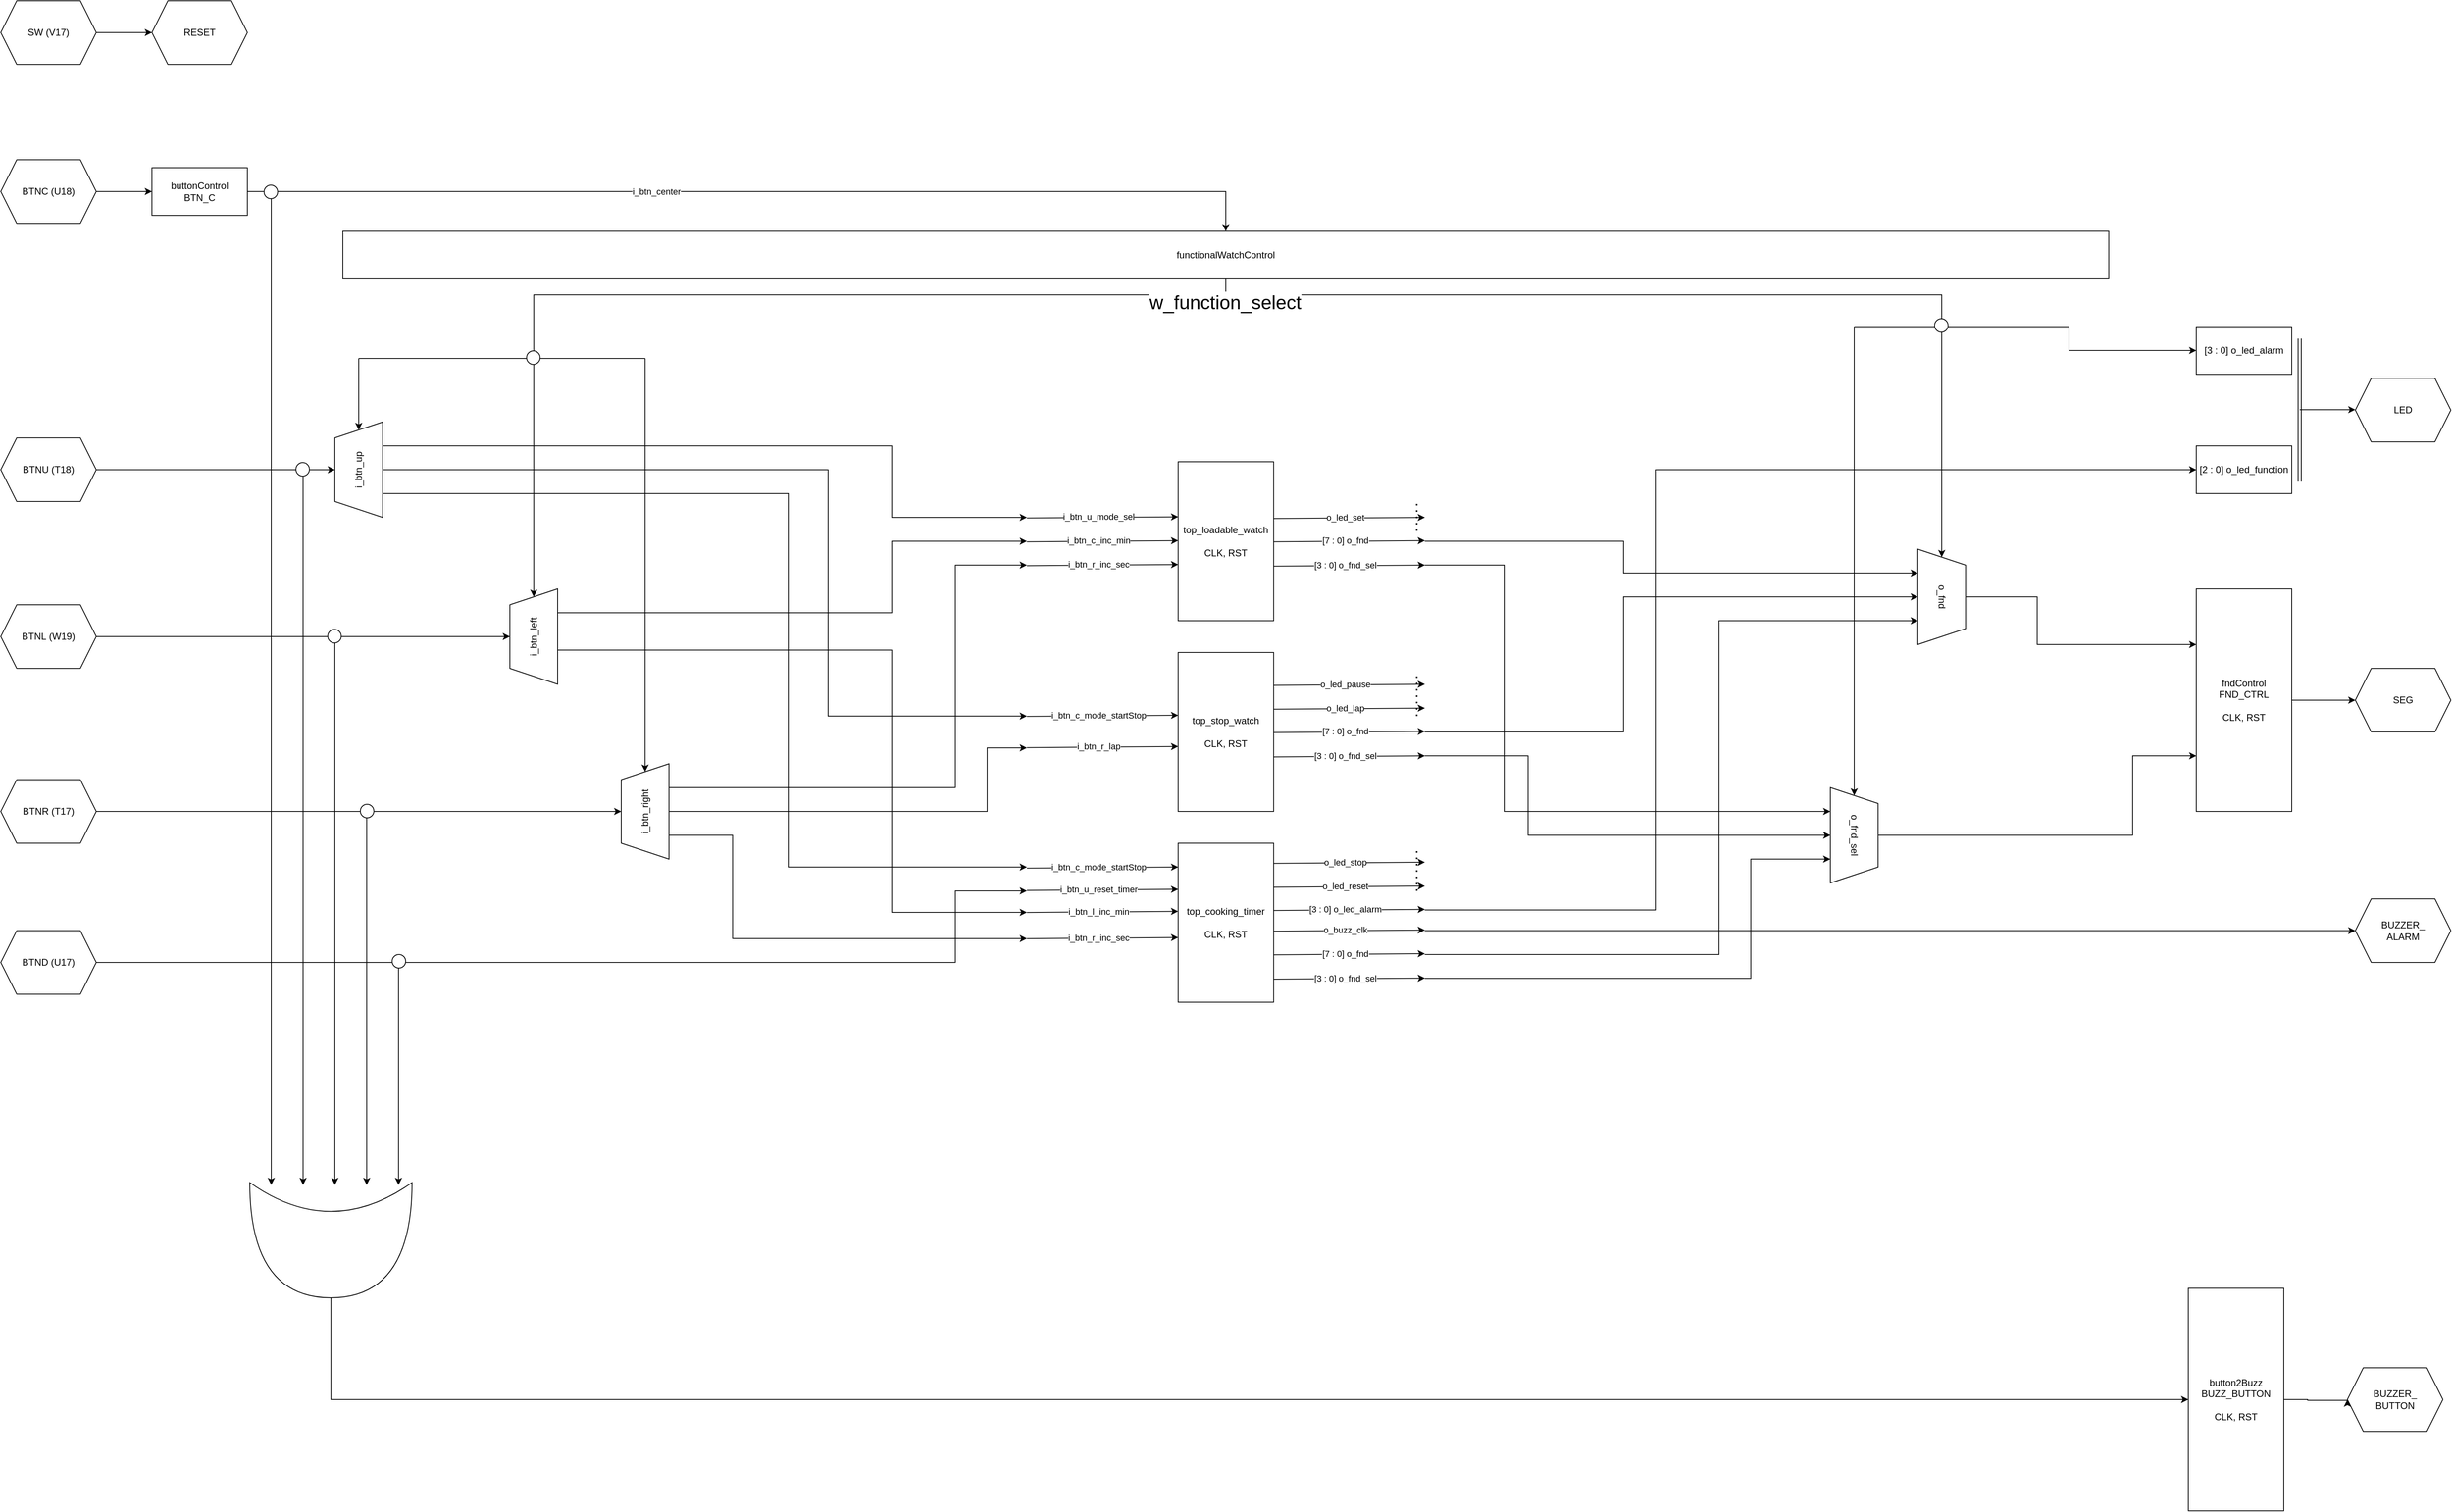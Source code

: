<mxfile version="24.5.1" type="device" pages="8">
  <diagram name="BlockDiagram (Detailed)" id="OHWc6o6hyC1jFP2YGgEB">
    <mxGraphModel dx="3800" dy="887" grid="1" gridSize="10" guides="1" tooltips="1" connect="1" arrows="1" fold="1" page="1" pageScale="1" pageWidth="827" pageHeight="1169" math="0" shadow="0">
      <root>
        <mxCell id="0" />
        <mxCell id="1" parent="0" />
        <mxCell id="dELSOzDWPzFzucM8QnHQ-1" value="top_loadable_watch&lt;div&gt;&lt;br&gt;&lt;/div&gt;&lt;div&gt;CLK, RST&lt;/div&gt;" style="rounded=0;whiteSpace=wrap;html=1;" parent="1" vertex="1">
          <mxGeometry x="440.12" y="690" width="120" height="200" as="geometry" />
        </mxCell>
        <mxCell id="dELSOzDWPzFzucM8QnHQ-2" value="" style="endArrow=classic;html=1;rounded=0;entryX=0.001;entryY=0.093;entryDx=0;entryDy=0;entryPerimeter=0;" parent="1" edge="1">
          <mxGeometry width="50" height="50" relative="1" as="geometry">
            <mxPoint x="250" y="760.7" as="sourcePoint" />
            <mxPoint x="440.12" y="759.3" as="targetPoint" />
          </mxGeometry>
        </mxCell>
        <mxCell id="dELSOzDWPzFzucM8QnHQ-3" value="i_btn_u_mode_sel" style="edgeLabel;html=1;align=center;verticalAlign=middle;resizable=0;points=[];" parent="dELSOzDWPzFzucM8QnHQ-2" vertex="1" connectable="0">
          <mxGeometry x="-0.16" y="1" relative="1" as="geometry">
            <mxPoint x="10" as="offset" />
          </mxGeometry>
        </mxCell>
        <mxCell id="dELSOzDWPzFzucM8QnHQ-4" value="" style="endArrow=classic;html=1;rounded=0;entryX=0.001;entryY=0.093;entryDx=0;entryDy=0;entryPerimeter=0;" parent="1" edge="1">
          <mxGeometry width="50" height="50" relative="1" as="geometry">
            <mxPoint x="250" y="790.7" as="sourcePoint" />
            <mxPoint x="440.12" y="789.3" as="targetPoint" />
          </mxGeometry>
        </mxCell>
        <mxCell id="dELSOzDWPzFzucM8QnHQ-5" value="i_btn_c_inc_min" style="edgeLabel;html=1;align=center;verticalAlign=middle;resizable=0;points=[];" parent="dELSOzDWPzFzucM8QnHQ-4" vertex="1" connectable="0">
          <mxGeometry x="-0.16" y="1" relative="1" as="geometry">
            <mxPoint x="10" as="offset" />
          </mxGeometry>
        </mxCell>
        <mxCell id="dELSOzDWPzFzucM8QnHQ-6" value="" style="endArrow=classic;html=1;rounded=0;entryX=0.001;entryY=0.093;entryDx=0;entryDy=0;entryPerimeter=0;" parent="1" edge="1">
          <mxGeometry width="50" height="50" relative="1" as="geometry">
            <mxPoint x="250" y="820.7" as="sourcePoint" />
            <mxPoint x="440.12" y="819.3" as="targetPoint" />
          </mxGeometry>
        </mxCell>
        <mxCell id="dELSOzDWPzFzucM8QnHQ-7" value="i_btn_r_inc_sec" style="edgeLabel;html=1;align=center;verticalAlign=middle;resizable=0;points=[];" parent="dELSOzDWPzFzucM8QnHQ-6" vertex="1" connectable="0">
          <mxGeometry x="-0.16" y="1" relative="1" as="geometry">
            <mxPoint x="10" as="offset" />
          </mxGeometry>
        </mxCell>
        <mxCell id="dELSOzDWPzFzucM8QnHQ-8" value="" style="endArrow=classic;html=1;rounded=0;entryX=0.001;entryY=0.093;entryDx=0;entryDy=0;entryPerimeter=0;" parent="1" edge="1">
          <mxGeometry width="50" height="50" relative="1" as="geometry">
            <mxPoint x="560.12" y="761.4" as="sourcePoint" />
            <mxPoint x="750.24" y="760" as="targetPoint" />
          </mxGeometry>
        </mxCell>
        <mxCell id="dELSOzDWPzFzucM8QnHQ-9" value="o_led_set" style="edgeLabel;html=1;align=center;verticalAlign=middle;resizable=0;points=[];" parent="dELSOzDWPzFzucM8QnHQ-8" vertex="1" connectable="0">
          <mxGeometry x="-0.16" y="1" relative="1" as="geometry">
            <mxPoint x="10" as="offset" />
          </mxGeometry>
        </mxCell>
        <mxCell id="dELSOzDWPzFzucM8QnHQ-10" value="" style="endArrow=classic;html=1;rounded=0;entryX=0.001;entryY=0.093;entryDx=0;entryDy=0;entryPerimeter=0;" parent="1" edge="1">
          <mxGeometry width="50" height="50" relative="1" as="geometry">
            <mxPoint x="560.12" y="790.7" as="sourcePoint" />
            <mxPoint x="750.24" y="789.3" as="targetPoint" />
          </mxGeometry>
        </mxCell>
        <mxCell id="dELSOzDWPzFzucM8QnHQ-11" value="[7 : 0] o_fnd" style="edgeLabel;html=1;align=center;verticalAlign=middle;resizable=0;points=[];" parent="dELSOzDWPzFzucM8QnHQ-10" vertex="1" connectable="0">
          <mxGeometry x="-0.16" y="1" relative="1" as="geometry">
            <mxPoint x="10" as="offset" />
          </mxGeometry>
        </mxCell>
        <mxCell id="dELSOzDWPzFzucM8QnHQ-12" value="" style="endArrow=classic;html=1;rounded=0;entryX=0.001;entryY=0.093;entryDx=0;entryDy=0;entryPerimeter=0;" parent="1" edge="1">
          <mxGeometry width="50" height="50" relative="1" as="geometry">
            <mxPoint x="560.12" y="821.4" as="sourcePoint" />
            <mxPoint x="750.24" y="820" as="targetPoint" />
          </mxGeometry>
        </mxCell>
        <mxCell id="dELSOzDWPzFzucM8QnHQ-13" value="[3 : 0] o_fnd_sel" style="edgeLabel;html=1;align=center;verticalAlign=middle;resizable=0;points=[];" parent="dELSOzDWPzFzucM8QnHQ-12" vertex="1" connectable="0">
          <mxGeometry x="-0.16" y="1" relative="1" as="geometry">
            <mxPoint x="10" as="offset" />
          </mxGeometry>
        </mxCell>
        <mxCell id="dELSOzDWPzFzucM8QnHQ-14" value="top_stop_watch&lt;div&gt;&lt;br&gt;&lt;/div&gt;&lt;div&gt;CLK, RST&lt;/div&gt;" style="rounded=0;whiteSpace=wrap;html=1;" parent="1" vertex="1">
          <mxGeometry x="440.12" y="930" width="120" height="200" as="geometry" />
        </mxCell>
        <mxCell id="dELSOzDWPzFzucM8QnHQ-15" value="" style="endArrow=classic;html=1;rounded=0;entryX=0.001;entryY=0.093;entryDx=0;entryDy=0;entryPerimeter=0;" parent="1" edge="1">
          <mxGeometry width="50" height="50" relative="1" as="geometry">
            <mxPoint x="250" y="1010.4" as="sourcePoint" />
            <mxPoint x="440.12" y="1009" as="targetPoint" />
          </mxGeometry>
        </mxCell>
        <mxCell id="dELSOzDWPzFzucM8QnHQ-16" value="i_btn_c_mode_startStop" style="edgeLabel;html=1;align=center;verticalAlign=middle;resizable=0;points=[];" parent="dELSOzDWPzFzucM8QnHQ-15" vertex="1" connectable="0">
          <mxGeometry x="-0.16" y="1" relative="1" as="geometry">
            <mxPoint x="10" as="offset" />
          </mxGeometry>
        </mxCell>
        <mxCell id="dELSOzDWPzFzucM8QnHQ-17" value="" style="endArrow=classic;html=1;rounded=0;entryX=0.001;entryY=0.093;entryDx=0;entryDy=0;entryPerimeter=0;" parent="1" edge="1">
          <mxGeometry width="50" height="50" relative="1" as="geometry">
            <mxPoint x="250" y="1049.7" as="sourcePoint" />
            <mxPoint x="440.12" y="1048.3" as="targetPoint" />
          </mxGeometry>
        </mxCell>
        <mxCell id="dELSOzDWPzFzucM8QnHQ-18" value="i_btn_r_lap" style="edgeLabel;html=1;align=center;verticalAlign=middle;resizable=0;points=[];" parent="dELSOzDWPzFzucM8QnHQ-17" vertex="1" connectable="0">
          <mxGeometry x="-0.16" y="1" relative="1" as="geometry">
            <mxPoint x="10" as="offset" />
          </mxGeometry>
        </mxCell>
        <mxCell id="dELSOzDWPzFzucM8QnHQ-19" value="" style="endArrow=classic;html=1;rounded=0;entryX=0.001;entryY=0.093;entryDx=0;entryDy=0;entryPerimeter=0;" parent="1" edge="1">
          <mxGeometry width="50" height="50" relative="1" as="geometry">
            <mxPoint x="560.12" y="1001.4" as="sourcePoint" />
            <mxPoint x="750.24" y="1000" as="targetPoint" />
          </mxGeometry>
        </mxCell>
        <mxCell id="dELSOzDWPzFzucM8QnHQ-20" value="o_led_lap" style="edgeLabel;html=1;align=center;verticalAlign=middle;resizable=0;points=[];" parent="dELSOzDWPzFzucM8QnHQ-19" vertex="1" connectable="0">
          <mxGeometry x="-0.16" y="1" relative="1" as="geometry">
            <mxPoint x="10" as="offset" />
          </mxGeometry>
        </mxCell>
        <mxCell id="dELSOzDWPzFzucM8QnHQ-21" value="" style="endArrow=classic;html=1;rounded=0;entryX=0.001;entryY=0.093;entryDx=0;entryDy=0;entryPerimeter=0;" parent="1" edge="1">
          <mxGeometry width="50" height="50" relative="1" as="geometry">
            <mxPoint x="560.12" y="1030.7" as="sourcePoint" />
            <mxPoint x="750.24" y="1029.3" as="targetPoint" />
          </mxGeometry>
        </mxCell>
        <mxCell id="dELSOzDWPzFzucM8QnHQ-22" value="[7 : 0] o_fnd" style="edgeLabel;html=1;align=center;verticalAlign=middle;resizable=0;points=[];" parent="dELSOzDWPzFzucM8QnHQ-21" vertex="1" connectable="0">
          <mxGeometry x="-0.16" y="1" relative="1" as="geometry">
            <mxPoint x="10" as="offset" />
          </mxGeometry>
        </mxCell>
        <mxCell id="dELSOzDWPzFzucM8QnHQ-23" value="" style="endArrow=classic;html=1;rounded=0;entryX=0.001;entryY=0.093;entryDx=0;entryDy=0;entryPerimeter=0;" parent="1" edge="1">
          <mxGeometry width="50" height="50" relative="1" as="geometry">
            <mxPoint x="560.12" y="1061.4" as="sourcePoint" />
            <mxPoint x="750.24" y="1060" as="targetPoint" />
          </mxGeometry>
        </mxCell>
        <mxCell id="dELSOzDWPzFzucM8QnHQ-24" value="[3 : 0] o_fnd_sel" style="edgeLabel;html=1;align=center;verticalAlign=middle;resizable=0;points=[];" parent="dELSOzDWPzFzucM8QnHQ-23" vertex="1" connectable="0">
          <mxGeometry x="-0.16" y="1" relative="1" as="geometry">
            <mxPoint x="10" as="offset" />
          </mxGeometry>
        </mxCell>
        <mxCell id="dELSOzDWPzFzucM8QnHQ-25" value="" style="endArrow=classic;html=1;rounded=0;entryX=0.001;entryY=0.093;entryDx=0;entryDy=0;entryPerimeter=0;" parent="1" edge="1">
          <mxGeometry width="50" height="50" relative="1" as="geometry">
            <mxPoint x="560.12" y="971.4" as="sourcePoint" />
            <mxPoint x="750.24" y="970" as="targetPoint" />
          </mxGeometry>
        </mxCell>
        <mxCell id="dELSOzDWPzFzucM8QnHQ-26" value="o_led_pause" style="edgeLabel;html=1;align=center;verticalAlign=middle;resizable=0;points=[];" parent="dELSOzDWPzFzucM8QnHQ-25" vertex="1" connectable="0">
          <mxGeometry x="-0.16" y="1" relative="1" as="geometry">
            <mxPoint x="10" as="offset" />
          </mxGeometry>
        </mxCell>
        <mxCell id="dELSOzDWPzFzucM8QnHQ-27" value="top_cooking_timer&lt;div&gt;&lt;br&gt;&lt;/div&gt;&lt;div&gt;CLK, RST&lt;/div&gt;" style="rounded=0;whiteSpace=wrap;html=1;" parent="1" vertex="1">
          <mxGeometry x="440.12" y="1170" width="120" height="200" as="geometry" />
        </mxCell>
        <mxCell id="dELSOzDWPzFzucM8QnHQ-28" value="" style="endArrow=classic;html=1;rounded=0;entryX=0.001;entryY=0.093;entryDx=0;entryDy=0;entryPerimeter=0;" parent="1" edge="1">
          <mxGeometry width="50" height="50" relative="1" as="geometry">
            <mxPoint x="250" y="1201.4" as="sourcePoint" />
            <mxPoint x="440.12" y="1200" as="targetPoint" />
          </mxGeometry>
        </mxCell>
        <mxCell id="dELSOzDWPzFzucM8QnHQ-29" value="i_btn_c_mode_startStop" style="edgeLabel;html=1;align=center;verticalAlign=middle;resizable=0;points=[];" parent="dELSOzDWPzFzucM8QnHQ-28" vertex="1" connectable="0">
          <mxGeometry x="-0.16" y="1" relative="1" as="geometry">
            <mxPoint x="10" as="offset" />
          </mxGeometry>
        </mxCell>
        <mxCell id="dELSOzDWPzFzucM8QnHQ-30" value="" style="endArrow=classic;html=1;rounded=0;entryX=0.001;entryY=0.093;entryDx=0;entryDy=0;entryPerimeter=0;" parent="1" edge="1">
          <mxGeometry width="50" height="50" relative="1" as="geometry">
            <mxPoint x="250" y="1229.4" as="sourcePoint" />
            <mxPoint x="440.12" y="1228" as="targetPoint" />
          </mxGeometry>
        </mxCell>
        <mxCell id="dELSOzDWPzFzucM8QnHQ-31" value="i_btn_u_reset_timer" style="edgeLabel;html=1;align=center;verticalAlign=middle;resizable=0;points=[];" parent="dELSOzDWPzFzucM8QnHQ-30" vertex="1" connectable="0">
          <mxGeometry x="-0.16" y="1" relative="1" as="geometry">
            <mxPoint x="10" as="offset" />
          </mxGeometry>
        </mxCell>
        <mxCell id="dELSOzDWPzFzucM8QnHQ-32" value="" style="endArrow=classic;html=1;rounded=0;entryX=0.001;entryY=0.093;entryDx=0;entryDy=0;entryPerimeter=0;" parent="1" edge="1">
          <mxGeometry width="50" height="50" relative="1" as="geometry">
            <mxPoint x="560.12" y="1225.35" as="sourcePoint" />
            <mxPoint x="750.24" y="1223.95" as="targetPoint" />
          </mxGeometry>
        </mxCell>
        <mxCell id="dELSOzDWPzFzucM8QnHQ-33" value="o_led_reset" style="edgeLabel;html=1;align=center;verticalAlign=middle;resizable=0;points=[];" parent="dELSOzDWPzFzucM8QnHQ-32" vertex="1" connectable="0">
          <mxGeometry x="-0.16" y="1" relative="1" as="geometry">
            <mxPoint x="10" as="offset" />
          </mxGeometry>
        </mxCell>
        <mxCell id="dELSOzDWPzFzucM8QnHQ-34" value="" style="endArrow=classic;html=1;rounded=0;entryX=0.001;entryY=0.093;entryDx=0;entryDy=0;entryPerimeter=0;" parent="1" edge="1">
          <mxGeometry width="50" height="50" relative="1" as="geometry">
            <mxPoint x="560.12" y="1310.35" as="sourcePoint" />
            <mxPoint x="750.24" y="1308.95" as="targetPoint" />
          </mxGeometry>
        </mxCell>
        <mxCell id="dELSOzDWPzFzucM8QnHQ-35" value="[7 : 0] o_fnd" style="edgeLabel;html=1;align=center;verticalAlign=middle;resizable=0;points=[];" parent="dELSOzDWPzFzucM8QnHQ-34" vertex="1" connectable="0">
          <mxGeometry x="-0.16" y="1" relative="1" as="geometry">
            <mxPoint x="10" as="offset" />
          </mxGeometry>
        </mxCell>
        <mxCell id="dELSOzDWPzFzucM8QnHQ-36" value="" style="endArrow=classic;html=1;rounded=0;entryX=0.001;entryY=0.093;entryDx=0;entryDy=0;entryPerimeter=0;" parent="1" edge="1">
          <mxGeometry width="50" height="50" relative="1" as="geometry">
            <mxPoint x="560.12" y="1341.05" as="sourcePoint" />
            <mxPoint x="750.24" y="1339.65" as="targetPoint" />
          </mxGeometry>
        </mxCell>
        <mxCell id="dELSOzDWPzFzucM8QnHQ-37" value="[3 : 0] o_fnd_sel" style="edgeLabel;html=1;align=center;verticalAlign=middle;resizable=0;points=[];" parent="dELSOzDWPzFzucM8QnHQ-36" vertex="1" connectable="0">
          <mxGeometry x="-0.16" y="1" relative="1" as="geometry">
            <mxPoint x="10" as="offset" />
          </mxGeometry>
        </mxCell>
        <mxCell id="dELSOzDWPzFzucM8QnHQ-38" value="" style="endArrow=classic;html=1;rounded=0;entryX=0.001;entryY=0.093;entryDx=0;entryDy=0;entryPerimeter=0;" parent="1" edge="1">
          <mxGeometry width="50" height="50" relative="1" as="geometry">
            <mxPoint x="560.12" y="1195.35" as="sourcePoint" />
            <mxPoint x="750.24" y="1193.95" as="targetPoint" />
          </mxGeometry>
        </mxCell>
        <mxCell id="dELSOzDWPzFzucM8QnHQ-39" value="o_led_stop" style="edgeLabel;html=1;align=center;verticalAlign=middle;resizable=0;points=[];" parent="dELSOzDWPzFzucM8QnHQ-38" vertex="1" connectable="0">
          <mxGeometry x="-0.16" y="1" relative="1" as="geometry">
            <mxPoint x="10" as="offset" />
          </mxGeometry>
        </mxCell>
        <mxCell id="dELSOzDWPzFzucM8QnHQ-40" value="" style="endArrow=classic;html=1;rounded=0;entryX=0.001;entryY=0.093;entryDx=0;entryDy=0;entryPerimeter=0;" parent="1" edge="1">
          <mxGeometry width="50" height="50" relative="1" as="geometry">
            <mxPoint x="250" y="1257.1" as="sourcePoint" />
            <mxPoint x="440.12" y="1255.7" as="targetPoint" />
          </mxGeometry>
        </mxCell>
        <mxCell id="dELSOzDWPzFzucM8QnHQ-41" value="i_btn_l_inc_min" style="edgeLabel;html=1;align=center;verticalAlign=middle;resizable=0;points=[];" parent="dELSOzDWPzFzucM8QnHQ-40" vertex="1" connectable="0">
          <mxGeometry x="-0.16" y="1" relative="1" as="geometry">
            <mxPoint x="10" as="offset" />
          </mxGeometry>
        </mxCell>
        <mxCell id="dELSOzDWPzFzucM8QnHQ-42" value="" style="endArrow=classic;html=1;rounded=0;entryX=0.001;entryY=0.093;entryDx=0;entryDy=0;entryPerimeter=0;" parent="1" edge="1">
          <mxGeometry width="50" height="50" relative="1" as="geometry">
            <mxPoint x="250" y="1290.1" as="sourcePoint" />
            <mxPoint x="440.12" y="1288.7" as="targetPoint" />
          </mxGeometry>
        </mxCell>
        <mxCell id="dELSOzDWPzFzucM8QnHQ-43" value="i_btn_r_inc_sec" style="edgeLabel;html=1;align=center;verticalAlign=middle;resizable=0;points=[];" parent="dELSOzDWPzFzucM8QnHQ-42" vertex="1" connectable="0">
          <mxGeometry x="-0.16" y="1" relative="1" as="geometry">
            <mxPoint x="10" as="offset" />
          </mxGeometry>
        </mxCell>
        <mxCell id="dELSOzDWPzFzucM8QnHQ-46" value="" style="endArrow=classic;html=1;rounded=0;entryX=0.001;entryY=0.093;entryDx=0;entryDy=0;entryPerimeter=0;" parent="1" edge="1">
          <mxGeometry width="50" height="50" relative="1" as="geometry">
            <mxPoint x="560.12" y="1254.65" as="sourcePoint" />
            <mxPoint x="750.24" y="1253.25" as="targetPoint" />
          </mxGeometry>
        </mxCell>
        <mxCell id="dELSOzDWPzFzucM8QnHQ-47" value="[3 : 0] o_led_alarm" style="edgeLabel;html=1;align=center;verticalAlign=middle;resizable=0;points=[];" parent="dELSOzDWPzFzucM8QnHQ-46" vertex="1" connectable="0">
          <mxGeometry x="-0.16" y="1" relative="1" as="geometry">
            <mxPoint x="10" as="offset" />
          </mxGeometry>
        </mxCell>
        <mxCell id="dELSOzDWPzFzucM8QnHQ-48" value="" style="endArrow=classic;html=1;rounded=0;entryX=0.001;entryY=0.093;entryDx=0;entryDy=0;entryPerimeter=0;" parent="1" edge="1">
          <mxGeometry width="50" height="50" relative="1" as="geometry">
            <mxPoint x="560.12" y="1280.65" as="sourcePoint" />
            <mxPoint x="750.24" y="1279.25" as="targetPoint" />
          </mxGeometry>
        </mxCell>
        <mxCell id="dELSOzDWPzFzucM8QnHQ-49" value="o_buzz_clk" style="edgeLabel;html=1;align=center;verticalAlign=middle;resizable=0;points=[];" parent="dELSOzDWPzFzucM8QnHQ-48" vertex="1" connectable="0">
          <mxGeometry x="-0.16" y="1" relative="1" as="geometry">
            <mxPoint x="10" as="offset" />
          </mxGeometry>
        </mxCell>
        <mxCell id="dELSOzDWPzFzucM8QnHQ-52" value="o_fnd" style="shape=trapezoid;perimeter=trapezoidPerimeter;whiteSpace=wrap;html=1;fixedSize=1;rotation=90;" parent="1" vertex="1">
          <mxGeometry x="1340" y="830" width="120" height="60" as="geometry" />
        </mxCell>
        <mxCell id="dELSOzDWPzFzucM8QnHQ-53" value="i_btn_up" style="shape=trapezoid;perimeter=trapezoidPerimeter;whiteSpace=wrap;html=1;fixedSize=1;rotation=-90;" parent="1" vertex="1">
          <mxGeometry x="-650" y="670" width="120" height="60" as="geometry" />
        </mxCell>
        <mxCell id="dELSOzDWPzFzucM8QnHQ-55" value="i_btn_left" style="shape=trapezoid;perimeter=trapezoidPerimeter;whiteSpace=wrap;html=1;fixedSize=1;rotation=-90;" parent="1" vertex="1">
          <mxGeometry x="-430" y="880" width="120" height="60" as="geometry" />
        </mxCell>
        <mxCell id="dELSOzDWPzFzucM8QnHQ-56" value="" style="endArrow=classic;html=1;rounded=0;entryX=1;entryY=0.5;entryDx=0;entryDy=0;" parent="1" target="dELSOzDWPzFzucM8QnHQ-53" edge="1">
          <mxGeometry width="50" height="50" relative="1" as="geometry">
            <mxPoint x="-590" y="560" as="sourcePoint" />
            <mxPoint x="-565" y="470" as="targetPoint" />
          </mxGeometry>
        </mxCell>
        <mxCell id="dELSOzDWPzFzucM8QnHQ-60" value="" style="endArrow=classic;html=1;rounded=0;entryX=1;entryY=0.5;entryDx=0;entryDy=0;" parent="1" edge="1">
          <mxGeometry width="50" height="50" relative="1" as="geometry">
            <mxPoint x="-370" y="560" as="sourcePoint" />
            <mxPoint x="-370" y="860" as="targetPoint" />
          </mxGeometry>
        </mxCell>
        <mxCell id="dELSOzDWPzFzucM8QnHQ-62" value="i_btn_right" style="shape=trapezoid;perimeter=trapezoidPerimeter;whiteSpace=wrap;html=1;fixedSize=1;rotation=-90;" parent="1" vertex="1">
          <mxGeometry x="-290" y="1100" width="120" height="60" as="geometry" />
        </mxCell>
        <mxCell id="dELSOzDWPzFzucM8QnHQ-63" value="" style="endArrow=classic;html=1;rounded=0;entryX=1;entryY=0.5;entryDx=0;entryDy=0;" parent="1" edge="1">
          <mxGeometry width="50" height="50" relative="1" as="geometry">
            <mxPoint x="-230" y="560" as="sourcePoint" />
            <mxPoint x="-230" y="1080" as="targetPoint" />
          </mxGeometry>
        </mxCell>
        <mxCell id="dELSOzDWPzFzucM8QnHQ-65" value="" style="endArrow=classic;html=1;rounded=0;exitX=1;exitY=0.5;exitDx=0;exitDy=0;entryX=0.5;entryY=0;entryDx=0;entryDy=0;" parent="1" source="dELSOzDWPzFzucM8QnHQ-69" target="dELSOzDWPzFzucM8QnHQ-53" edge="1">
          <mxGeometry width="50" height="50" relative="1" as="geometry">
            <mxPoint x="-920" y="699.09" as="sourcePoint" />
            <mxPoint x="-850" y="700" as="targetPoint" />
          </mxGeometry>
        </mxCell>
        <mxCell id="dELSOzDWPzFzucM8QnHQ-67" value="" style="endArrow=classic;html=1;rounded=0;exitX=1;exitY=0.5;exitDx=0;exitDy=0;entryX=0.5;entryY=0;entryDx=0;entryDy=0;" parent="1" source="dELSOzDWPzFzucM8QnHQ-71" target="dELSOzDWPzFzucM8QnHQ-55" edge="1">
          <mxGeometry width="50" height="50" relative="1" as="geometry">
            <mxPoint x="-700" y="909.64" as="sourcePoint" />
            <mxPoint x="-440" y="940" as="targetPoint" />
          </mxGeometry>
        </mxCell>
        <mxCell id="dELSOzDWPzFzucM8QnHQ-69" value="&lt;div&gt;BTNU&amp;nbsp;&lt;span style=&quot;background-color: initial;&quot;&gt;(T18)&lt;/span&gt;&lt;/div&gt;" style="shape=hexagon;perimeter=hexagonPerimeter2;whiteSpace=wrap;html=1;fixedSize=1;" parent="1" vertex="1">
          <mxGeometry x="-1040" y="660" width="120" height="80" as="geometry" />
        </mxCell>
        <mxCell id="dELSOzDWPzFzucM8QnHQ-162" style="edgeStyle=orthogonalEdgeStyle;rounded=0;orthogonalLoop=1;jettySize=auto;html=1;entryX=0;entryY=0.5;entryDx=0;entryDy=0;" parent="1" source="dELSOzDWPzFzucM8QnHQ-70" target="dELSOzDWPzFzucM8QnHQ-161" edge="1">
          <mxGeometry relative="1" as="geometry" />
        </mxCell>
        <mxCell id="dELSOzDWPzFzucM8QnHQ-70" value="&lt;div&gt;BTNC&amp;nbsp;&lt;span style=&quot;background-color: initial;&quot;&gt;(U18)&lt;/span&gt;&lt;/div&gt;" style="shape=hexagon;perimeter=hexagonPerimeter2;whiteSpace=wrap;html=1;fixedSize=1;" parent="1" vertex="1">
          <mxGeometry x="-1040" y="310" width="120" height="80" as="geometry" />
        </mxCell>
        <mxCell id="dELSOzDWPzFzucM8QnHQ-71" value="&lt;div&gt;BTNL&amp;nbsp;&lt;span style=&quot;background-color: initial;&quot;&gt;(W19)&lt;/span&gt;&lt;/div&gt;" style="shape=hexagon;perimeter=hexagonPerimeter2;whiteSpace=wrap;html=1;fixedSize=1;" parent="1" vertex="1">
          <mxGeometry x="-1040" y="870" width="120" height="80" as="geometry" />
        </mxCell>
        <mxCell id="dELSOzDWPzFzucM8QnHQ-72" value="&lt;div&gt;BTNR&amp;nbsp;&lt;span style=&quot;background-color: initial;&quot;&gt;(T17)&lt;/span&gt;&lt;/div&gt;" style="shape=hexagon;perimeter=hexagonPerimeter2;whiteSpace=wrap;html=1;fixedSize=1;" parent="1" vertex="1">
          <mxGeometry x="-1040" y="1090" width="120" height="80" as="geometry" />
        </mxCell>
        <mxCell id="dELSOzDWPzFzucM8QnHQ-73" value="" style="endArrow=classic;html=1;rounded=0;exitX=0.75;exitY=1;exitDx=0;exitDy=0;" parent="1" source="dELSOzDWPzFzucM8QnHQ-53" edge="1">
          <mxGeometry width="50" height="50" relative="1" as="geometry">
            <mxPoint x="-40" y="890" as="sourcePoint" />
            <mxPoint x="250" y="760" as="targetPoint" />
            <Array as="points">
              <mxPoint x="80" y="670" />
              <mxPoint x="80" y="760" />
            </Array>
          </mxGeometry>
        </mxCell>
        <mxCell id="dELSOzDWPzFzucM8QnHQ-74" value="" style="endArrow=classic;html=1;rounded=0;exitX=0.75;exitY=1;exitDx=0;exitDy=0;" parent="1" edge="1">
          <mxGeometry width="50" height="50" relative="1" as="geometry">
            <mxPoint x="-560" y="700" as="sourcePoint" />
            <mxPoint x="250" y="1010" as="targetPoint" />
            <Array as="points">
              <mxPoint y="700" />
              <mxPoint y="1010" />
            </Array>
          </mxGeometry>
        </mxCell>
        <mxCell id="dELSOzDWPzFzucM8QnHQ-75" value="" style="endArrow=classic;html=1;rounded=0;exitX=0.75;exitY=1;exitDx=0;exitDy=0;" parent="1" edge="1">
          <mxGeometry width="50" height="50" relative="1" as="geometry">
            <mxPoint x="-560" y="730" as="sourcePoint" />
            <mxPoint x="250" y="1200" as="targetPoint" />
            <Array as="points">
              <mxPoint x="-50" y="730" />
              <mxPoint x="-50" y="1200" />
            </Array>
          </mxGeometry>
        </mxCell>
        <mxCell id="dELSOzDWPzFzucM8QnHQ-79" value="" style="endArrow=classic;html=1;rounded=0;exitX=0.75;exitY=1;exitDx=0;exitDy=0;" parent="1" source="dELSOzDWPzFzucM8QnHQ-55" edge="1">
          <mxGeometry width="50" height="50" relative="1" as="geometry">
            <mxPoint x="-10" y="860" as="sourcePoint" />
            <mxPoint x="250" y="790" as="targetPoint" />
            <Array as="points">
              <mxPoint x="80" y="880" />
              <mxPoint x="80" y="790" />
            </Array>
          </mxGeometry>
        </mxCell>
        <mxCell id="dELSOzDWPzFzucM8QnHQ-80" value="" style="endArrow=classic;html=1;rounded=0;exitX=0.75;exitY=1;exitDx=0;exitDy=0;" parent="1" edge="1">
          <mxGeometry width="50" height="50" relative="1" as="geometry">
            <mxPoint x="-340" y="927" as="sourcePoint" />
            <mxPoint x="250" y="1257" as="targetPoint" />
            <Array as="points">
              <mxPoint x="80" y="927" />
              <mxPoint x="80" y="1257" />
            </Array>
          </mxGeometry>
        </mxCell>
        <mxCell id="dELSOzDWPzFzucM8QnHQ-81" value="" style="endArrow=classic;html=1;rounded=0;exitX=0.75;exitY=1;exitDx=0;exitDy=0;" parent="1" source="dELSOzDWPzFzucM8QnHQ-62" edge="1">
          <mxGeometry width="50" height="50" relative="1" as="geometry">
            <mxPoint x="20" y="910" as="sourcePoint" />
            <mxPoint x="250" y="820" as="targetPoint" />
            <Array as="points">
              <mxPoint x="160" y="1100" />
              <mxPoint x="160" y="820" />
            </Array>
          </mxGeometry>
        </mxCell>
        <mxCell id="dELSOzDWPzFzucM8QnHQ-82" value="" style="endArrow=classic;html=1;rounded=0;exitX=0.5;exitY=1;exitDx=0;exitDy=0;" parent="1" source="dELSOzDWPzFzucM8QnHQ-62" edge="1">
          <mxGeometry width="50" height="50" relative="1" as="geometry">
            <mxPoint x="20" y="910" as="sourcePoint" />
            <mxPoint x="250" y="1050" as="targetPoint" />
            <Array as="points">
              <mxPoint x="200" y="1130" />
              <mxPoint x="200" y="1050" />
            </Array>
          </mxGeometry>
        </mxCell>
        <mxCell id="dELSOzDWPzFzucM8QnHQ-83" value="" style="endArrow=classic;html=1;rounded=0;exitX=0.25;exitY=1;exitDx=0;exitDy=0;" parent="1" source="dELSOzDWPzFzucM8QnHQ-62" edge="1">
          <mxGeometry width="50" height="50" relative="1" as="geometry">
            <mxPoint x="40" y="990" as="sourcePoint" />
            <mxPoint x="250" y="1290" as="targetPoint" />
            <Array as="points">
              <mxPoint x="-120" y="1160" />
              <mxPoint x="-120" y="1290" />
            </Array>
          </mxGeometry>
        </mxCell>
        <mxCell id="dELSOzDWPzFzucM8QnHQ-85" value="" style="endArrow=classic;html=1;rounded=0;entryX=0.5;entryY=1;entryDx=0;entryDy=0;" parent="1" target="dELSOzDWPzFzucM8QnHQ-52" edge="1">
          <mxGeometry width="50" height="50" relative="1" as="geometry">
            <mxPoint x="750" y="1030" as="sourcePoint" />
            <mxPoint x="770" y="770" as="targetPoint" />
            <Array as="points">
              <mxPoint x="1000" y="1030" />
              <mxPoint x="1000" y="860" />
            </Array>
          </mxGeometry>
        </mxCell>
        <mxCell id="dELSOzDWPzFzucM8QnHQ-86" value="" style="endArrow=classic;html=1;rounded=0;entryX=0.75;entryY=1;entryDx=0;entryDy=0;" parent="1" target="dELSOzDWPzFzucM8QnHQ-52" edge="1">
          <mxGeometry width="50" height="50" relative="1" as="geometry">
            <mxPoint x="750" y="1310" as="sourcePoint" />
            <mxPoint x="770" y="770" as="targetPoint" />
            <Array as="points">
              <mxPoint x="1120" y="1310" />
              <mxPoint x="1120" y="890" />
            </Array>
          </mxGeometry>
        </mxCell>
        <mxCell id="dELSOzDWPzFzucM8QnHQ-87" value="" style="endArrow=classic;html=1;rounded=0;entryX=0.25;entryY=1;entryDx=0;entryDy=0;" parent="1" target="dELSOzDWPzFzucM8QnHQ-90" edge="1">
          <mxGeometry width="50" height="50" relative="1" as="geometry">
            <mxPoint x="750" y="820" as="sourcePoint" />
            <mxPoint x="1320" y="1090" as="targetPoint" />
            <Array as="points">
              <mxPoint x="850" y="820" />
              <mxPoint x="850" y="1130" />
            </Array>
          </mxGeometry>
        </mxCell>
        <mxCell id="dELSOzDWPzFzucM8QnHQ-90" value="o_fnd_sel" style="shape=trapezoid;perimeter=trapezoidPerimeter;whiteSpace=wrap;html=1;fixedSize=1;rotation=90;" parent="1" vertex="1">
          <mxGeometry x="1230" y="1130" width="120" height="60" as="geometry" />
        </mxCell>
        <mxCell id="dELSOzDWPzFzucM8QnHQ-91" value="" style="endArrow=classic;html=1;rounded=0;entryX=0.25;entryY=1;entryDx=0;entryDy=0;" parent="1" target="dELSOzDWPzFzucM8QnHQ-52" edge="1">
          <mxGeometry width="50" height="50" relative="1" as="geometry">
            <mxPoint x="750" y="790" as="sourcePoint" />
            <mxPoint x="880" y="700" as="targetPoint" />
            <Array as="points">
              <mxPoint x="1000" y="790" />
              <mxPoint x="1000" y="830" />
            </Array>
          </mxGeometry>
        </mxCell>
        <mxCell id="dELSOzDWPzFzucM8QnHQ-92" value="" style="endArrow=classic;html=1;rounded=0;entryX=0.5;entryY=1;entryDx=0;entryDy=0;" parent="1" target="dELSOzDWPzFzucM8QnHQ-90" edge="1">
          <mxGeometry width="50" height="50" relative="1" as="geometry">
            <mxPoint x="750" y="1060" as="sourcePoint" />
            <mxPoint x="880" y="1000" as="targetPoint" />
            <Array as="points">
              <mxPoint x="880" y="1060" />
              <mxPoint x="880" y="1160" />
            </Array>
          </mxGeometry>
        </mxCell>
        <mxCell id="dELSOzDWPzFzucM8QnHQ-93" value="" style="endArrow=classic;html=1;rounded=0;entryX=0.75;entryY=1;entryDx=0;entryDy=0;" parent="1" target="dELSOzDWPzFzucM8QnHQ-90" edge="1">
          <mxGeometry width="50" height="50" relative="1" as="geometry">
            <mxPoint x="750" y="1340" as="sourcePoint" />
            <mxPoint x="880" y="1000" as="targetPoint" />
            <Array as="points">
              <mxPoint x="1160" y="1340" />
              <mxPoint x="1160" y="1190" />
            </Array>
          </mxGeometry>
        </mxCell>
        <mxCell id="dELSOzDWPzFzucM8QnHQ-94" value="" style="endArrow=classic;html=1;rounded=0;entryX=0;entryY=0.25;entryDx=0;entryDy=0;exitX=0.5;exitY=0;exitDx=0;exitDy=0;" parent="1" source="dELSOzDWPzFzucM8QnHQ-52" target="dELSOzDWPzFzucM8QnHQ-95" edge="1">
          <mxGeometry width="50" height="50" relative="1" as="geometry">
            <mxPoint x="1320" y="859.5" as="sourcePoint" />
            <mxPoint x="1410" y="859.5" as="targetPoint" />
            <Array as="points">
              <mxPoint x="1520" y="860" />
              <mxPoint x="1520" y="920" />
            </Array>
          </mxGeometry>
        </mxCell>
        <mxCell id="dELSOzDWPzFzucM8QnHQ-112" style="edgeStyle=orthogonalEdgeStyle;rounded=0;orthogonalLoop=1;jettySize=auto;html=1;entryX=0;entryY=0.5;entryDx=0;entryDy=0;" parent="1" source="dELSOzDWPzFzucM8QnHQ-95" target="dELSOzDWPzFzucM8QnHQ-111" edge="1">
          <mxGeometry relative="1" as="geometry" />
        </mxCell>
        <mxCell id="dELSOzDWPzFzucM8QnHQ-95" value="fndControl&lt;div&gt;FND_CTRL&lt;/div&gt;&lt;div&gt;&lt;br&gt;&lt;/div&gt;&lt;div&gt;CLK, RST&lt;/div&gt;" style="rounded=0;whiteSpace=wrap;html=1;" parent="1" vertex="1">
          <mxGeometry x="1720" y="850" width="120" height="280" as="geometry" />
        </mxCell>
        <mxCell id="dELSOzDWPzFzucM8QnHQ-96" value="" style="endArrow=classic;html=1;rounded=0;exitX=0.5;exitY=0;exitDx=0;exitDy=0;entryX=0;entryY=0.75;entryDx=0;entryDy=0;" parent="1" source="dELSOzDWPzFzucM8QnHQ-90" target="dELSOzDWPzFzucM8QnHQ-95" edge="1">
          <mxGeometry width="50" height="50" relative="1" as="geometry">
            <mxPoint x="1520" y="1160" as="sourcePoint" />
            <mxPoint x="1480" y="940" as="targetPoint" />
            <Array as="points">
              <mxPoint x="1640" y="1160" />
              <mxPoint x="1640" y="1060" />
            </Array>
          </mxGeometry>
        </mxCell>
        <mxCell id="dELSOzDWPzFzucM8QnHQ-108" value="" style="endArrow=classic;html=1;rounded=0;entryX=0;entryY=0.5;entryDx=0;entryDy=0;" parent="1" target="dELSOzDWPzFzucM8QnHQ-221" edge="1">
          <mxGeometry width="50" height="50" relative="1" as="geometry">
            <mxPoint x="750" y="1254" as="sourcePoint" />
            <mxPoint x="1510" y="674" as="targetPoint" />
            <Array as="points">
              <mxPoint x="1040" y="1254" />
              <mxPoint x="1040" y="700" />
            </Array>
          </mxGeometry>
        </mxCell>
        <mxCell id="dELSOzDWPzFzucM8QnHQ-111" value="SEG" style="shape=hexagon;perimeter=hexagonPerimeter2;whiteSpace=wrap;html=1;fixedSize=1;" parent="1" vertex="1">
          <mxGeometry x="1920" y="950" width="120" height="80" as="geometry" />
        </mxCell>
        <mxCell id="dELSOzDWPzFzucM8QnHQ-113" value="BUZZER_&lt;div&gt;ALARM&lt;/div&gt;" style="shape=hexagon;perimeter=hexagonPerimeter2;whiteSpace=wrap;html=1;fixedSize=1;" parent="1" vertex="1">
          <mxGeometry x="1920" y="1240" width="120" height="80" as="geometry" />
        </mxCell>
        <mxCell id="dELSOzDWPzFzucM8QnHQ-130" value="BTND (U17)" style="shape=hexagon;perimeter=hexagonPerimeter2;whiteSpace=wrap;html=1;fixedSize=1;" parent="1" vertex="1">
          <mxGeometry x="-1040" y="1280" width="120" height="80" as="geometry" />
        </mxCell>
        <mxCell id="dELSOzDWPzFzucM8QnHQ-132" value="" style="endArrow=classic;html=1;rounded=0;exitX=1;exitY=0.5;exitDx=0;exitDy=0;" parent="1" source="dELSOzDWPzFzucM8QnHQ-130" edge="1">
          <mxGeometry width="50" height="50" relative="1" as="geometry">
            <mxPoint x="-730" y="1320" as="sourcePoint" />
            <mxPoint x="250" y="1230" as="targetPoint" />
            <Array as="points">
              <mxPoint x="160" y="1320" />
              <mxPoint x="160" y="1230" />
            </Array>
          </mxGeometry>
        </mxCell>
        <mxCell id="dELSOzDWPzFzucM8QnHQ-135" style="edgeStyle=orthogonalEdgeStyle;rounded=0;orthogonalLoop=1;jettySize=auto;html=1;entryX=0;entryY=0.5;entryDx=0;entryDy=0;" parent="1" source="dELSOzDWPzFzucM8QnHQ-133" target="dELSOzDWPzFzucM8QnHQ-134" edge="1">
          <mxGeometry relative="1" as="geometry">
            <mxPoint x="1890" y="1870.0" as="targetPoint" />
            <Array as="points">
              <mxPoint x="1860" y="1870" />
              <mxPoint x="1910" y="1871" />
            </Array>
          </mxGeometry>
        </mxCell>
        <mxCell id="dELSOzDWPzFzucM8QnHQ-133" value="button2Buzz&lt;div&gt;BUZZ_BUTTON&lt;/div&gt;&lt;div&gt;&lt;br&gt;&lt;/div&gt;&lt;div&gt;CLK, RST&lt;/div&gt;" style="rounded=0;whiteSpace=wrap;html=1;" parent="1" vertex="1">
          <mxGeometry x="1710" y="1730" width="120" height="280" as="geometry" />
        </mxCell>
        <mxCell id="dELSOzDWPzFzucM8QnHQ-134" value="BUZZER_&lt;div&gt;BUTTON&lt;/div&gt;" style="shape=hexagon;perimeter=hexagonPerimeter2;whiteSpace=wrap;html=1;fixedSize=1;" parent="1" vertex="1">
          <mxGeometry x="1910" y="1830" width="120" height="80" as="geometry" />
        </mxCell>
        <mxCell id="dELSOzDWPzFzucM8QnHQ-152" value="" style="endArrow=classic;html=1;rounded=0;exitX=1;exitY=0.5;exitDx=0;exitDy=0;entryX=0.5;entryY=0;entryDx=0;entryDy=0;" parent="1" source="dELSOzDWPzFzucM8QnHQ-72" target="dELSOzDWPzFzucM8QnHQ-62" edge="1">
          <mxGeometry width="50" height="50" relative="1" as="geometry">
            <mxPoint x="-920" y="1130" as="sourcePoint" />
            <mxPoint x="-850.0" y="1130" as="targetPoint" />
          </mxGeometry>
        </mxCell>
        <mxCell id="dELSOzDWPzFzucM8QnHQ-160" value="functionalWatchControl" style="rounded=0;whiteSpace=wrap;html=1;" parent="1" vertex="1">
          <mxGeometry x="-610" y="400" width="2220" height="60" as="geometry" />
        </mxCell>
        <mxCell id="dELSOzDWPzFzucM8QnHQ-163" style="edgeStyle=orthogonalEdgeStyle;rounded=0;orthogonalLoop=1;jettySize=auto;html=1;entryX=0.5;entryY=0;entryDx=0;entryDy=0;" parent="1" source="dELSOzDWPzFzucM8QnHQ-161" target="dELSOzDWPzFzucM8QnHQ-160" edge="1">
          <mxGeometry relative="1" as="geometry" />
        </mxCell>
        <mxCell id="dELSOzDWPzFzucM8QnHQ-168" value="i_btn_center" style="edgeLabel;html=1;align=center;verticalAlign=middle;resizable=0;points=[];" parent="dELSOzDWPzFzucM8QnHQ-163" vertex="1" connectable="0">
          <mxGeometry x="-0.198" y="-3" relative="1" as="geometry">
            <mxPoint y="-3" as="offset" />
          </mxGeometry>
        </mxCell>
        <mxCell id="dELSOzDWPzFzucM8QnHQ-161" value="buttonControl&lt;div&gt;BTN_C&lt;/div&gt;" style="rounded=0;whiteSpace=wrap;html=1;" parent="1" vertex="1">
          <mxGeometry x="-850" y="320" width="120" height="60" as="geometry" />
        </mxCell>
        <mxCell id="dELSOzDWPzFzucM8QnHQ-166" value="" style="endArrow=none;html=1;rounded=0;" parent="1" edge="1">
          <mxGeometry width="50" height="50" relative="1" as="geometry">
            <mxPoint x="-590" y="560" as="sourcePoint" />
            <mxPoint x="-230" y="560" as="targetPoint" />
            <Array as="points">
              <mxPoint x="-410" y="560" />
            </Array>
          </mxGeometry>
        </mxCell>
        <mxCell id="dELSOzDWPzFzucM8QnHQ-169" value="" style="endArrow=classic;html=1;rounded=0;" parent="1" edge="1">
          <mxGeometry width="50" height="50" relative="1" as="geometry">
            <mxPoint x="-700" y="350" as="sourcePoint" />
            <mxPoint x="-700" y="1600" as="targetPoint" />
          </mxGeometry>
        </mxCell>
        <mxCell id="dELSOzDWPzFzucM8QnHQ-170" value="" style="endArrow=classic;html=1;rounded=0;" parent="1" edge="1">
          <mxGeometry width="50" height="50" relative="1" as="geometry">
            <mxPoint x="-660" y="700" as="sourcePoint" />
            <mxPoint x="-660" y="1600" as="targetPoint" />
          </mxGeometry>
        </mxCell>
        <mxCell id="dELSOzDWPzFzucM8QnHQ-171" value="" style="endArrow=classic;html=1;rounded=0;" parent="1" edge="1">
          <mxGeometry width="50" height="50" relative="1" as="geometry">
            <mxPoint x="-620" y="910" as="sourcePoint" />
            <mxPoint x="-620" y="1600" as="targetPoint" />
          </mxGeometry>
        </mxCell>
        <mxCell id="dELSOzDWPzFzucM8QnHQ-172" value="" style="endArrow=classic;html=1;rounded=0;" parent="1" edge="1">
          <mxGeometry width="50" height="50" relative="1" as="geometry">
            <mxPoint x="-580" y="1130" as="sourcePoint" />
            <mxPoint x="-580" y="1600" as="targetPoint" />
          </mxGeometry>
        </mxCell>
        <mxCell id="dELSOzDWPzFzucM8QnHQ-173" value="" style="endArrow=classic;html=1;rounded=0;" parent="1" edge="1">
          <mxGeometry width="50" height="50" relative="1" as="geometry">
            <mxPoint x="-540" y="1320" as="sourcePoint" />
            <mxPoint x="-540" y="1600" as="targetPoint" />
          </mxGeometry>
        </mxCell>
        <mxCell id="dELSOzDWPzFzucM8QnHQ-174" value="" style="shape=xor;whiteSpace=wrap;html=1;rotation=90;" parent="1" vertex="1">
          <mxGeometry x="-697.5" y="1567.5" width="145" height="204" as="geometry" />
        </mxCell>
        <mxCell id="dELSOzDWPzFzucM8QnHQ-175" value="" style="endArrow=classic;html=1;rounded=0;exitX=1;exitY=0.5;exitDx=0;exitDy=0;exitPerimeter=0;entryX=0;entryY=0.5;entryDx=0;entryDy=0;" parent="1" source="dELSOzDWPzFzucM8QnHQ-174" target="dELSOzDWPzFzucM8QnHQ-133" edge="1">
          <mxGeometry width="50" height="50" relative="1" as="geometry">
            <mxPoint x="840" y="1160" as="sourcePoint" />
            <mxPoint x="900" y="1860" as="targetPoint" />
            <Array as="points">
              <mxPoint x="-625" y="1870" />
            </Array>
          </mxGeometry>
        </mxCell>
        <mxCell id="dELSOzDWPzFzucM8QnHQ-177" value="" style="endArrow=classic;html=1;rounded=0;" parent="1" edge="1">
          <mxGeometry width="50" height="50" relative="1" as="geometry">
            <mxPoint x="500" y="480" as="sourcePoint" />
            <mxPoint x="1400" y="520" as="targetPoint" />
            <Array as="points">
              <mxPoint x="1400" y="480" />
            </Array>
          </mxGeometry>
        </mxCell>
        <mxCell id="dELSOzDWPzFzucM8QnHQ-179" value="" style="endArrow=classic;html=1;rounded=0;entryX=0;entryY=0.5;entryDx=0;entryDy=0;" parent="1" target="dELSOzDWPzFzucM8QnHQ-52" edge="1">
          <mxGeometry width="50" height="50" relative="1" as="geometry">
            <mxPoint x="1400" y="520" as="sourcePoint" />
            <mxPoint x="1570" y="590" as="targetPoint" />
          </mxGeometry>
        </mxCell>
        <mxCell id="dELSOzDWPzFzucM8QnHQ-180" value="" style="endArrow=classic;html=1;rounded=0;entryX=0;entryY=0.5;entryDx=0;entryDy=0;" parent="1" target="dELSOzDWPzFzucM8QnHQ-90" edge="1">
          <mxGeometry width="50" height="50" relative="1" as="geometry">
            <mxPoint x="1290" y="520" as="sourcePoint" />
            <mxPoint x="1510" y="750" as="targetPoint" />
          </mxGeometry>
        </mxCell>
        <mxCell id="dELSOzDWPzFzucM8QnHQ-181" value="" style="endArrow=none;html=1;rounded=0;" parent="1" edge="1">
          <mxGeometry width="50" height="50" relative="1" as="geometry">
            <mxPoint x="1290" y="520" as="sourcePoint" />
            <mxPoint x="1400" y="520" as="targetPoint" />
          </mxGeometry>
        </mxCell>
        <mxCell id="dELSOzDWPzFzucM8QnHQ-182" value="" style="endArrow=classic;html=1;rounded=0;exitX=0.5;exitY=1;exitDx=0;exitDy=0;" parent="1" source="dELSOzDWPzFzucM8QnHQ-160" edge="1">
          <mxGeometry width="50" height="50" relative="1" as="geometry">
            <mxPoint x="340" y="510" as="sourcePoint" />
            <mxPoint x="-370" y="560" as="targetPoint" />
            <Array as="points">
              <mxPoint x="500" y="480" />
              <mxPoint x="-370" y="480" />
            </Array>
          </mxGeometry>
        </mxCell>
        <mxCell id="dELSOzDWPzFzucM8QnHQ-183" value="&lt;font style=&quot;font-size: 24px;&quot;&gt;w_function_select&lt;/font&gt;" style="edgeLabel;html=1;align=center;verticalAlign=middle;resizable=0;points=[];" parent="dELSOzDWPzFzucM8QnHQ-182" vertex="1" connectable="0">
          <mxGeometry x="-0.95" y="-1" relative="1" as="geometry">
            <mxPoint x="3" y="11" as="offset" />
          </mxGeometry>
        </mxCell>
        <mxCell id="dELSOzDWPzFzucM8QnHQ-203" style="edgeStyle=orthogonalEdgeStyle;rounded=0;orthogonalLoop=1;jettySize=auto;html=1;entryX=0;entryY=0.5;entryDx=0;entryDy=0;" parent="1" source="dELSOzDWPzFzucM8QnHQ-200" target="dELSOzDWPzFzucM8QnHQ-202" edge="1">
          <mxGeometry relative="1" as="geometry" />
        </mxCell>
        <mxCell id="dELSOzDWPzFzucM8QnHQ-200" value="&lt;div&gt;SW (V17)&lt;/div&gt;" style="shape=hexagon;perimeter=hexagonPerimeter2;whiteSpace=wrap;html=1;fixedSize=1;" parent="1" vertex="1">
          <mxGeometry x="-1040" y="110" width="120" height="80" as="geometry" />
        </mxCell>
        <mxCell id="dELSOzDWPzFzucM8QnHQ-202" value="RESET" style="shape=hexagon;perimeter=hexagonPerimeter2;whiteSpace=wrap;html=1;fixedSize=1;" parent="1" vertex="1">
          <mxGeometry x="-850" y="110" width="120" height="80" as="geometry" />
        </mxCell>
        <mxCell id="dELSOzDWPzFzucM8QnHQ-220" value="&lt;div&gt;[3 : 0] o_led_alarm&lt;/div&gt;" style="rounded=0;whiteSpace=wrap;html=1;" parent="1" vertex="1">
          <mxGeometry x="1720" y="520" width="120" height="60" as="geometry" />
        </mxCell>
        <mxCell id="dELSOzDWPzFzucM8QnHQ-221" value="[2 : 0] o_led_function" style="rounded=0;whiteSpace=wrap;html=1;" parent="1" vertex="1">
          <mxGeometry x="1720" y="670" width="120" height="60" as="geometry" />
        </mxCell>
        <mxCell id="dELSOzDWPzFzucM8QnHQ-222" value="LED" style="shape=hexagon;perimeter=hexagonPerimeter2;whiteSpace=wrap;html=1;fixedSize=1;" parent="1" vertex="1">
          <mxGeometry x="1920" y="585" width="120" height="80" as="geometry" />
        </mxCell>
        <mxCell id="dELSOzDWPzFzucM8QnHQ-226" value="" style="shape=link;html=1;rounded=0;" parent="1" edge="1">
          <mxGeometry width="100" relative="1" as="geometry">
            <mxPoint x="1850" y="715" as="sourcePoint" />
            <mxPoint x="1850" y="535" as="targetPoint" />
          </mxGeometry>
        </mxCell>
        <mxCell id="dELSOzDWPzFzucM8QnHQ-227" value="" style="endArrow=classic;html=1;rounded=0;" parent="1" edge="1">
          <mxGeometry width="50" height="50" relative="1" as="geometry">
            <mxPoint x="1850" y="624.44" as="sourcePoint" />
            <mxPoint x="1920" y="624.44" as="targetPoint" />
          </mxGeometry>
        </mxCell>
        <mxCell id="dELSOzDWPzFzucM8QnHQ-228" value="" style="endArrow=classic;html=1;rounded=0;entryX=0;entryY=0.5;entryDx=0;entryDy=0;" parent="1" target="dELSOzDWPzFzucM8QnHQ-220" edge="1">
          <mxGeometry width="50" height="50" relative="1" as="geometry">
            <mxPoint x="1400" y="520" as="sourcePoint" />
            <mxPoint x="1550" y="550" as="targetPoint" />
            <Array as="points">
              <mxPoint x="1560" y="520" />
              <mxPoint x="1560" y="550" />
            </Array>
          </mxGeometry>
        </mxCell>
        <mxCell id="dELSOzDWPzFzucM8QnHQ-231" value="" style="endArrow=none;dashed=1;html=1;dashPattern=1 3;strokeWidth=2;rounded=0;" parent="1" edge="1">
          <mxGeometry width="50" height="50" relative="1" as="geometry">
            <mxPoint x="740" y="1010" as="sourcePoint" />
            <mxPoint x="740" y="960" as="targetPoint" />
          </mxGeometry>
        </mxCell>
        <mxCell id="dELSOzDWPzFzucM8QnHQ-232" value="" style="endArrow=none;dashed=1;html=1;dashPattern=1 3;strokeWidth=2;rounded=0;" parent="1" edge="1">
          <mxGeometry width="50" height="50" relative="1" as="geometry">
            <mxPoint x="740" y="777" as="sourcePoint" />
            <mxPoint x="740" y="737" as="targetPoint" />
          </mxGeometry>
        </mxCell>
        <mxCell id="dELSOzDWPzFzucM8QnHQ-233" value="" style="endArrow=none;dashed=1;html=1;dashPattern=1 3;strokeWidth=2;rounded=0;" parent="1" edge="1">
          <mxGeometry width="50" height="50" relative="1" as="geometry">
            <mxPoint x="740" y="1230" as="sourcePoint" />
            <mxPoint x="740" y="1180" as="targetPoint" />
          </mxGeometry>
        </mxCell>
        <mxCell id="1rFvhBOGqpqAQl6_xOlx-5" value="" style="ellipse;whiteSpace=wrap;html=1;aspect=fixed;" parent="1" vertex="1">
          <mxGeometry x="-669" y="691" width="17" height="17" as="geometry" />
        </mxCell>
        <mxCell id="1rFvhBOGqpqAQl6_xOlx-6" value="" style="ellipse;whiteSpace=wrap;html=1;aspect=fixed;" parent="1" vertex="1">
          <mxGeometry x="-629" y="901" width="17" height="17" as="geometry" />
        </mxCell>
        <mxCell id="1rFvhBOGqpqAQl6_xOlx-7" value="" style="ellipse;whiteSpace=wrap;html=1;aspect=fixed;" parent="1" vertex="1">
          <mxGeometry x="-588" y="1121" width="17" height="17" as="geometry" />
        </mxCell>
        <mxCell id="1rFvhBOGqpqAQl6_xOlx-9" value="" style="ellipse;whiteSpace=wrap;html=1;aspect=fixed;" parent="1" vertex="1">
          <mxGeometry x="-548" y="1310" width="17" height="17" as="geometry" />
        </mxCell>
        <mxCell id="1rFvhBOGqpqAQl6_xOlx-10" value="" style="ellipse;whiteSpace=wrap;html=1;aspect=fixed;direction=south;" parent="1" vertex="1">
          <mxGeometry x="-379" y="550.5" width="17" height="17" as="geometry" />
        </mxCell>
        <mxCell id="1rFvhBOGqpqAQl6_xOlx-12" value="" style="ellipse;whiteSpace=wrap;html=1;aspect=fixed;" parent="1" vertex="1">
          <mxGeometry x="-709" y="342" width="17" height="17" as="geometry" />
        </mxCell>
        <mxCell id="1rFvhBOGqpqAQl6_xOlx-17" value="" style="ellipse;whiteSpace=wrap;html=1;aspect=fixed;direction=south;" parent="1" vertex="1">
          <mxGeometry x="1391" y="510" width="17" height="17" as="geometry" />
        </mxCell>
        <mxCell id="1rFvhBOGqpqAQl6_xOlx-18" value="" style="endArrow=classic;html=1;rounded=0;entryX=0;entryY=0.5;entryDx=0;entryDy=0;" parent="1" target="dELSOzDWPzFzucM8QnHQ-113" edge="1">
          <mxGeometry width="50" height="50" relative="1" as="geometry">
            <mxPoint x="750" y="1280" as="sourcePoint" />
            <mxPoint x="1850" y="1290" as="targetPoint" />
          </mxGeometry>
        </mxCell>
      </root>
    </mxGraphModel>
  </diagram>
  <diagram id="hptOzUqJswsN5Iqc7tLj" name="StateDiagram">
    <mxGraphModel dx="691" dy="844" grid="1" gridSize="10" guides="1" tooltips="1" connect="1" arrows="1" fold="1" page="1" pageScale="1" pageWidth="827" pageHeight="1169" math="0" shadow="0">
      <root>
        <mxCell id="0" />
        <mxCell id="1" parent="0" />
        <mxCell id="Gp1DqpSp0WAVT_1pfkLF-5" value="" style="rounded=0;whiteSpace=wrap;html=1;" vertex="1" parent="1">
          <mxGeometry x="920" y="150" width="640" height="580" as="geometry" />
        </mxCell>
        <mxCell id="Zu5gLuZvipLJxoNgBz5f-1" value="MODE_WATCH&lt;div&gt;&lt;br&gt;&lt;/div&gt;&lt;div&gt;0 0 1&lt;/div&gt;" style="ellipse;whiteSpace=wrap;html=1;aspect=fixed;" parent="1" vertex="1">
          <mxGeometry x="1186" y="340" width="120" height="120" as="geometry" />
        </mxCell>
        <mxCell id="Zu5gLuZvipLJxoNgBz5f-2" style="edgeStyle=orthogonalEdgeStyle;rounded=0;orthogonalLoop=1;jettySize=auto;html=1;entryX=1;entryY=0.5;entryDx=0;entryDy=0;" parent="1" source="Zu5gLuZvipLJxoNgBz5f-3" target="Zu5gLuZvipLJxoNgBz5f-5" edge="1">
          <mxGeometry relative="1" as="geometry" />
        </mxCell>
        <mxCell id="Zu5gLuZvipLJxoNgBz5f-3" value="MODE_&lt;div&gt;STOP_WATCH&lt;/div&gt;&lt;div&gt;&lt;br&gt;&lt;/div&gt;&lt;div&gt;0 1 0&lt;/div&gt;" style="ellipse;whiteSpace=wrap;html=1;aspect=fixed;" parent="1" vertex="1">
          <mxGeometry x="1346" y="580" width="120" height="120" as="geometry" />
        </mxCell>
        <mxCell id="Zu5gLuZvipLJxoNgBz5f-4" style="edgeStyle=orthogonalEdgeStyle;rounded=0;orthogonalLoop=1;jettySize=auto;html=1;entryX=0;entryY=0.5;entryDx=0;entryDy=0;" parent="1" source="Zu5gLuZvipLJxoNgBz5f-5" target="Zu5gLuZvipLJxoNgBz5f-1" edge="1">
          <mxGeometry relative="1" as="geometry">
            <Array as="points">
              <mxPoint x="1086" y="400" />
            </Array>
          </mxGeometry>
        </mxCell>
        <mxCell id="Zu5gLuZvipLJxoNgBz5f-5" value="MODE_&lt;div&gt;COOKING_TIMER&lt;/div&gt;&lt;div&gt;&lt;br&gt;&lt;/div&gt;&lt;div&gt;1 0 0&lt;/div&gt;" style="ellipse;whiteSpace=wrap;html=1;aspect=fixed;" parent="1" vertex="1">
          <mxGeometry x="1026" y="580" width="120" height="120" as="geometry" />
        </mxCell>
        <mxCell id="Zu5gLuZvipLJxoNgBz5f-6" value="" style="endArrow=classic;html=1;rounded=0;exitX=1;exitY=0.5;exitDx=0;exitDy=0;entryX=0.5;entryY=0;entryDx=0;entryDy=0;" parent="1" source="Zu5gLuZvipLJxoNgBz5f-1" target="Zu5gLuZvipLJxoNgBz5f-3" edge="1">
          <mxGeometry width="50" height="50" relative="1" as="geometry">
            <mxPoint x="1296" y="550" as="sourcePoint" />
            <mxPoint x="1346" y="500" as="targetPoint" />
            <Array as="points">
              <mxPoint x="1406" y="400" />
            </Array>
          </mxGeometry>
        </mxCell>
        <mxCell id="Zu5gLuZvipLJxoNgBz5f-7" value="i_mode" style="edgeLabel;html=1;align=center;verticalAlign=middle;resizable=0;points=[];" parent="Zu5gLuZvipLJxoNgBz5f-6" vertex="1" connectable="0">
          <mxGeometry x="0.317" y="1" relative="1" as="geometry">
            <mxPoint x="-1" y="15" as="offset" />
          </mxGeometry>
        </mxCell>
        <mxCell id="Zu5gLuZvipLJxoNgBz5f-8" value="i_mode" style="edgeLabel;html=1;align=center;verticalAlign=middle;resizable=0;points=[];" parent="1" vertex="1" connectable="0">
          <mxGeometry x="1246.0" y="640.002" as="geometry" />
        </mxCell>
        <mxCell id="Zu5gLuZvipLJxoNgBz5f-9" value="i_mode" style="edgeLabel;html=1;align=center;verticalAlign=middle;resizable=0;points=[];" parent="1" vertex="1" connectable="0">
          <mxGeometry x="1086.0" y="500.002" as="geometry" />
        </mxCell>
        <mxCell id="Gp1DqpSp0WAVT_1pfkLF-2" value="&lt;font style=&quot;font-size: 36px;&quot;&gt;&lt;i&gt;FSM&lt;/i&gt;&lt;/font&gt;" style="text;html=1;align=center;verticalAlign=middle;whiteSpace=wrap;rounded=0;" vertex="1" parent="1">
          <mxGeometry x="990" y="270" width="60" height="30" as="geometry" />
        </mxCell>
        <mxCell id="Gp1DqpSp0WAVT_1pfkLF-3" value="" style="endArrow=classic;html=1;rounded=0;entryX=0.5;entryY=0;entryDx=0;entryDy=0;" edge="1" parent="1" target="Zu5gLuZvipLJxoNgBz5f-1">
          <mxGeometry width="50" height="50" relative="1" as="geometry">
            <mxPoint x="1246" y="240" as="sourcePoint" />
            <mxPoint x="1270" y="310" as="targetPoint" />
          </mxGeometry>
        </mxCell>
        <mxCell id="Gp1DqpSp0WAVT_1pfkLF-4" value="RST" style="shape=hexagon;perimeter=hexagonPerimeter2;whiteSpace=wrap;html=1;fixedSize=1;" vertex="1" parent="1">
          <mxGeometry x="1204" y="180" width="84" height="60" as="geometry" />
        </mxCell>
      </root>
    </mxGraphModel>
  </diagram>
  <diagram id="rPgr82no-FLNAt3uU_Co" name="Functions">
    <mxGraphModel dx="328" dy="565" grid="1" gridSize="10" guides="1" tooltips="1" connect="1" arrows="1" fold="1" page="1" pageScale="1" pageWidth="827" pageHeight="1169" math="0" shadow="0">
      <root>
        <mxCell id="0" />
        <mxCell id="1" parent="0" />
        <mxCell id="E41yx-duDjv-yGpDvohB-1" value="INCREASE&lt;div&gt;MINUTE&lt;/div&gt;" style="rounded=0;whiteSpace=wrap;html=1;fillColor=#fa6800;strokeColor=#C73500;fontColor=#000000;" vertex="1" parent="1">
          <mxGeometry x="1096" y="510" width="120" height="80" as="geometry" />
        </mxCell>
        <mxCell id="E41yx-duDjv-yGpDvohB-2" value="INCREASE&lt;div&gt;SECOND&lt;/div&gt;" style="rounded=0;whiteSpace=wrap;html=1;fillColor=#fa6800;strokeColor=#C73500;fontColor=#000000;" vertex="1" parent="1">
          <mxGeometry x="1227" y="510" width="120" height="80" as="geometry" />
        </mxCell>
        <mxCell id="E41yx-duDjv-yGpDvohB-3" value="CLOCK&lt;div&gt;SETTING&lt;/div&gt;" style="rounded=0;whiteSpace=wrap;html=1;fillColor=#fa6800;strokeColor=#C73500;fontColor=#000000;" vertex="1" parent="1">
          <mxGeometry x="1356" y="510" width="120" height="80" as="geometry" />
        </mxCell>
        <mxCell id="E41yx-duDjv-yGpDvohB-4" value="LAP" style="rounded=0;whiteSpace=wrap;html=1;fillColor=#f0a30a;fontColor=#000000;strokeColor=#BD7000;" vertex="1" parent="1">
          <mxGeometry x="1227" y="600" width="120" height="80" as="geometry" />
        </mxCell>
        <mxCell id="E41yx-duDjv-yGpDvohB-5" value="PAUSE / RESUME" style="rounded=0;whiteSpace=wrap;html=1;fillColor=#f0a30a;fontColor=#000000;strokeColor=#BD7000;" vertex="1" parent="1">
          <mxGeometry x="1356" y="600" width="120" height="80" as="geometry" />
        </mxCell>
        <mxCell id="E41yx-duDjv-yGpDvohB-6" value="INCREASE&lt;div&gt;MINUTE&lt;/div&gt;" style="rounded=0;whiteSpace=wrap;html=1;fillColor=#e3c800;fontColor=#000000;strokeColor=#B09500;" vertex="1" parent="1">
          <mxGeometry x="1096" y="690" width="120" height="80" as="geometry" />
        </mxCell>
        <mxCell id="E41yx-duDjv-yGpDvohB-7" value="INCREASE&lt;div&gt;MINUTE&lt;/div&gt;" style="rounded=0;whiteSpace=wrap;html=1;fillColor=#e3c800;fontColor=#000000;strokeColor=#B09500;" vertex="1" parent="1">
          <mxGeometry x="1227" y="690" width="120" height="80" as="geometry" />
        </mxCell>
        <mxCell id="E41yx-duDjv-yGpDvohB-8" value="PAUSE / RESUME" style="rounded=0;whiteSpace=wrap;html=1;fillColor=#e3c800;fontColor=#000000;strokeColor=#B09500;" vertex="1" parent="1">
          <mxGeometry x="1356" y="690" width="120" height="80" as="geometry" />
        </mxCell>
        <mxCell id="E41yx-duDjv-yGpDvohB-9" value="RST" style="rounded=0;whiteSpace=wrap;html=1;fillColor=#e51400;fontColor=#ffffff;strokeColor=#B20000;" vertex="1" parent="1">
          <mxGeometry x="1586" y="510" width="60" height="260" as="geometry" />
        </mxCell>
        <mxCell id="E41yx-duDjv-yGpDvohB-10" value="REALTIME CLOCK" style="rounded=0;whiteSpace=wrap;html=1;fillColor=#fa6800;strokeColor=#C73500;fontColor=#000000;" vertex="1" parent="1">
          <mxGeometry x="836" y="510" width="120" height="80" as="geometry" />
        </mxCell>
        <mxCell id="E41yx-duDjv-yGpDvohB-11" value="STOP WATCH" style="rounded=0;whiteSpace=wrap;html=1;fillColor=#f0a30a;fontColor=#000000;strokeColor=#BD7000;" vertex="1" parent="1">
          <mxGeometry x="836" y="600" width="120" height="80" as="geometry" />
        </mxCell>
        <mxCell id="E41yx-duDjv-yGpDvohB-12" value="COOKING TIMER" style="rounded=0;whiteSpace=wrap;html=1;fillColor=#e3c800;fontColor=#000000;strokeColor=#B09500;" vertex="1" parent="1">
          <mxGeometry x="836" y="690" width="120" height="80" as="geometry" />
        </mxCell>
        <mxCell id="E41yx-duDjv-yGpDvohB-13" value="BUTTON&lt;div&gt;LEFT&lt;/div&gt;" style="rounded=0;whiteSpace=wrap;html=1;fillColor=#eeeeee;strokeColor=#36393d;fontColor=#030000;" vertex="1" parent="1">
          <mxGeometry x="1096" y="420" width="120" height="80" as="geometry" />
        </mxCell>
        <mxCell id="E41yx-duDjv-yGpDvohB-14" value="BUTTON&lt;div&gt;RIGHT&lt;/div&gt;" style="rounded=0;whiteSpace=wrap;html=1;fillColor=#eeeeee;strokeColor=#36393d;fontColor=#030000;" vertex="1" parent="1">
          <mxGeometry x="1227" y="420" width="120" height="80" as="geometry" />
        </mxCell>
        <mxCell id="E41yx-duDjv-yGpDvohB-15" value="BUTTON&lt;div&gt;UP&lt;/div&gt;" style="rounded=0;whiteSpace=wrap;html=1;fillColor=#eeeeee;strokeColor=#36393d;fontColor=#030000;" vertex="1" parent="1">
          <mxGeometry x="1356" y="420" width="120" height="80" as="geometry" />
        </mxCell>
        <mxCell id="E41yx-duDjv-yGpDvohB-16" value="BUTTON&lt;div&gt;CENTER&lt;div&gt;&lt;/div&gt;&lt;/div&gt;" style="rounded=0;whiteSpace=wrap;html=1;fillColor=#eeeeee;strokeColor=#36393d;fontColor=#030000;" vertex="1" parent="1">
          <mxGeometry x="1486" y="420" width="90" height="80" as="geometry" />
        </mxCell>
        <mxCell id="E41yx-duDjv-yGpDvohB-17" value="CLEAR&lt;br&gt;ALARM" style="rounded=0;whiteSpace=wrap;html=1;fillColor=#e3c800;fontColor=#000000;strokeColor=#B09500;" vertex="1" parent="1">
          <mxGeometry x="966" y="690" width="120" height="80" as="geometry" />
        </mxCell>
        <mxCell id="E41yx-duDjv-yGpDvohB-18" value="SELECT&lt;div&gt;MODE&lt;/div&gt;" style="rounded=0;whiteSpace=wrap;html=1;fillColor=#6d8764;fontColor=#ffffff;strokeColor=#3A5431;" vertex="1" parent="1">
          <mxGeometry x="1486" y="510" width="90" height="260" as="geometry" />
        </mxCell>
        <mxCell id="E41yx-duDjv-yGpDvohB-19" value="BUTTON&lt;div&gt;DOWN&lt;/div&gt;" style="rounded=0;whiteSpace=wrap;html=1;fillColor=#eeeeee;strokeColor=#36393d;fontColor=#030000;" vertex="1" parent="1">
          <mxGeometry x="966" y="420" width="120" height="80" as="geometry" />
        </mxCell>
        <mxCell id="E41yx-duDjv-yGpDvohB-20" value="SWITCH&lt;div&gt;&lt;/div&gt;" style="rounded=0;whiteSpace=wrap;html=1;fillColor=#eeeeee;strokeColor=#36393d;fontColor=#030000;" vertex="1" parent="1">
          <mxGeometry x="1586" y="420" width="60" height="80" as="geometry" />
        </mxCell>
        <mxCell id="85kCCsE8h_h1MHuWVfjn-2" value="NOT USED" style="rounded=0;whiteSpace=wrap;html=1;fillColor=#76608a;fontColor=#ffffff;strokeColor=#432D57;" vertex="1" parent="1">
          <mxGeometry x="966" y="510" width="120" height="80" as="geometry" />
        </mxCell>
        <mxCell id="85kCCsE8h_h1MHuWVfjn-3" value="NOT USED" style="rounded=0;whiteSpace=wrap;html=1;fillColor=#76608a;fontColor=#ffffff;strokeColor=#432D57;" vertex="1" parent="1">
          <mxGeometry x="966" y="600" width="120" height="80" as="geometry" />
        </mxCell>
        <mxCell id="85kCCsE8h_h1MHuWVfjn-4" value="NOT USED" style="rounded=0;whiteSpace=wrap;html=1;fillColor=#76608a;fontColor=#ffffff;strokeColor=#432D57;" vertex="1" parent="1">
          <mxGeometry x="1096" y="600" width="120" height="80" as="geometry" />
        </mxCell>
        <mxCell id="85kCCsE8h_h1MHuWVfjn-5" value="DEVICE \ FUNCTION" style="rounded=0;whiteSpace=wrap;html=1;fillColor=#eeeeee;strokeColor=#36393d;fontColor=#030000;" vertex="1" parent="1">
          <mxGeometry x="836" y="420" width="120" height="80" as="geometry" />
        </mxCell>
      </root>
    </mxGraphModel>
  </diagram>
  <diagram id="MB7zPJ4rNLupeBZZmEw8" name="BlockDiagram (Streamlined)">
    <mxGraphModel dx="94" dy="512" grid="1" gridSize="10" guides="1" tooltips="1" connect="1" arrows="1" fold="1" page="1" pageScale="1" pageWidth="827" pageHeight="1169" math="0" shadow="0">
      <root>
        <mxCell id="0" />
        <mxCell id="1" parent="0" />
        <mxCell id="ZQS1jw6oEPD2EZvHJGLV-1" style="edgeStyle=orthogonalEdgeStyle;rounded=0;orthogonalLoop=1;jettySize=auto;html=1;entryX=0;entryY=0.5;entryDx=0;entryDy=0;" edge="1" parent="1" source="ZQS1jw6oEPD2EZvHJGLV-5" target="ZQS1jw6oEPD2EZvHJGLV-6">
          <mxGeometry relative="1" as="geometry" />
        </mxCell>
        <mxCell id="ZQS1jw6oEPD2EZvHJGLV-2" value="present_state" style="edgeLabel;html=1;align=center;verticalAlign=middle;resizable=0;points=[];" vertex="1" connectable="0" parent="ZQS1jw6oEPD2EZvHJGLV-1">
          <mxGeometry x="-0.477" y="-1" relative="1" as="geometry">
            <mxPoint as="offset" />
          </mxGeometry>
        </mxCell>
        <mxCell id="ZQS1jw6oEPD2EZvHJGLV-3" style="edgeStyle=orthogonalEdgeStyle;rounded=0;orthogonalLoop=1;jettySize=auto;html=1;entryX=1;entryY=0.5;entryDx=0;entryDy=0;" edge="1" parent="1" source="ZQS1jw6oEPD2EZvHJGLV-5" target="ZQS1jw6oEPD2EZvHJGLV-7">
          <mxGeometry relative="1" as="geometry" />
        </mxCell>
        <mxCell id="ZQS1jw6oEPD2EZvHJGLV-4" value="present_state" style="edgeLabel;html=1;align=center;verticalAlign=middle;resizable=0;points=[];" vertex="1" connectable="0" parent="ZQS1jw6oEPD2EZvHJGLV-3">
          <mxGeometry x="-0.44" relative="1" as="geometry">
            <mxPoint as="offset" />
          </mxGeometry>
        </mxCell>
        <mxCell id="ZQS1jw6oEPD2EZvHJGLV-5" value="FSM" style="rounded=0;whiteSpace=wrap;html=1;" vertex="1" parent="1">
          <mxGeometry x="1155" y="390" width="160" height="80" as="geometry" />
        </mxCell>
        <mxCell id="ZQS1jw6oEPD2EZvHJGLV-6" value="MUX" style="shape=trapezoid;perimeter=trapezoidPerimeter;whiteSpace=wrap;html=1;fixedSize=1;rotation=90;" vertex="1" parent="1">
          <mxGeometry x="1365" y="540" width="120" height="60" as="geometry" />
        </mxCell>
        <mxCell id="ZQS1jw6oEPD2EZvHJGLV-7" value="DEMUX" style="shape=trapezoid;perimeter=trapezoidPerimeter;whiteSpace=wrap;html=1;fixedSize=1;rotation=-90;" vertex="1" parent="1">
          <mxGeometry x="985" y="540" width="120" height="60" as="geometry" />
        </mxCell>
        <mxCell id="ZQS1jw6oEPD2EZvHJGLV-8" value="" style="endArrow=classic;html=1;rounded=0;entryX=0.5;entryY=1;entryDx=0;entryDy=0;exitX=1;exitY=0.5;exitDx=0;exitDy=0;" edge="1" parent="1" source="ZQS1jw6oEPD2EZvHJGLV-14">
          <mxGeometry width="50" height="50" relative="1" as="geometry">
            <mxPoint x="895" y="569.5" as="sourcePoint" />
            <mxPoint x="1015" y="569.5" as="targetPoint" />
          </mxGeometry>
        </mxCell>
        <mxCell id="ZQS1jw6oEPD2EZvHJGLV-9" value="" style="endArrow=classic;html=1;rounded=0;exitX=0.75;exitY=1;exitDx=0;exitDy=0;" edge="1" parent="1" source="ZQS1jw6oEPD2EZvHJGLV-7">
          <mxGeometry width="50" height="50" relative="1" as="geometry">
            <mxPoint x="1205" y="430" as="sourcePoint" />
            <mxPoint x="1185" y="540" as="targetPoint" />
          </mxGeometry>
        </mxCell>
        <mxCell id="ZQS1jw6oEPD2EZvHJGLV-10" value="" style="endArrow=classic;html=1;rounded=0;exitX=0.75;exitY=1;exitDx=0;exitDy=0;" edge="1" parent="1">
          <mxGeometry width="50" height="50" relative="1" as="geometry">
            <mxPoint x="1075" y="600" as="sourcePoint" />
            <mxPoint x="1185" y="600" as="targetPoint" />
          </mxGeometry>
        </mxCell>
        <mxCell id="ZQS1jw6oEPD2EZvHJGLV-11" value="" style="endArrow=classic;html=1;rounded=0;exitX=0.75;exitY=1;exitDx=0;exitDy=0;" edge="1" parent="1">
          <mxGeometry width="50" height="50" relative="1" as="geometry">
            <mxPoint x="1285" y="539.17" as="sourcePoint" />
            <mxPoint x="1395" y="539.17" as="targetPoint" />
          </mxGeometry>
        </mxCell>
        <mxCell id="ZQS1jw6oEPD2EZvHJGLV-12" value="" style="endArrow=classic;html=1;rounded=0;exitX=0.75;exitY=1;exitDx=0;exitDy=0;" edge="1" parent="1">
          <mxGeometry width="50" height="50" relative="1" as="geometry">
            <mxPoint x="1285" y="599.17" as="sourcePoint" />
            <mxPoint x="1395" y="599.17" as="targetPoint" />
          </mxGeometry>
        </mxCell>
        <mxCell id="ZQS1jw6oEPD2EZvHJGLV-13" value="" style="endArrow=classic;html=1;rounded=0;" edge="1" parent="1">
          <mxGeometry width="50" height="50" relative="1" as="geometry">
            <mxPoint x="1455" y="569.58" as="sourcePoint" />
            <mxPoint x="1515" y="570" as="targetPoint" />
          </mxGeometry>
        </mxCell>
        <mxCell id="BMbVp4oAmWk6cmuREdll-4" style="edgeStyle=orthogonalEdgeStyle;rounded=0;orthogonalLoop=1;jettySize=auto;html=1;entryX=0.5;entryY=1;entryDx=0;entryDy=0;" edge="1" parent="1" source="ZQS1jw6oEPD2EZvHJGLV-14" target="BMbVp4oAmWk6cmuREdll-1">
          <mxGeometry relative="1" as="geometry" />
        </mxCell>
        <mxCell id="BMbVp4oAmWk6cmuREdll-7" value="i_btn_c" style="edgeLabel;html=1;align=center;verticalAlign=middle;resizable=0;points=[];" vertex="1" connectable="0" parent="BMbVp4oAmWk6cmuREdll-4">
          <mxGeometry x="-0.089" relative="1" as="geometry">
            <mxPoint as="offset" />
          </mxGeometry>
        </mxCell>
        <mxCell id="ZQS1jw6oEPD2EZvHJGLV-14" value="INPUTs" style="rounded=0;whiteSpace=wrap;html=1;" vertex="1" parent="1">
          <mxGeometry x="845" y="540" width="120" height="60" as="geometry" />
        </mxCell>
        <mxCell id="ZQS1jw6oEPD2EZvHJGLV-15" value="OUTPUTs" style="rounded=0;whiteSpace=wrap;html=1;" vertex="1" parent="1">
          <mxGeometry x="1515" y="540" width="120" height="60" as="geometry" />
        </mxCell>
        <mxCell id="ZQS1jw6oEPD2EZvHJGLV-16" value="functionalWatch" style="rounded=0;whiteSpace=wrap;html=1;" vertex="1" parent="1">
          <mxGeometry x="1185" y="510" width="100" height="120" as="geometry" />
        </mxCell>
        <mxCell id="ZQS1jw6oEPD2EZvHJGLV-17" value="" style="endArrow=none;dashed=1;html=1;dashPattern=1 3;strokeWidth=2;rounded=0;" edge="1" parent="1">
          <mxGeometry width="50" height="50" relative="1" as="geometry">
            <mxPoint x="1125" y="590" as="sourcePoint" />
            <mxPoint x="1125" y="550" as="targetPoint" />
          </mxGeometry>
        </mxCell>
        <mxCell id="ZQS1jw6oEPD2EZvHJGLV-18" value="" style="endArrow=none;dashed=1;html=1;dashPattern=1 3;strokeWidth=2;rounded=0;" edge="1" parent="1">
          <mxGeometry width="50" height="50" relative="1" as="geometry">
            <mxPoint x="1341" y="590" as="sourcePoint" />
            <mxPoint x="1341" y="550" as="targetPoint" />
          </mxGeometry>
        </mxCell>
        <mxCell id="BMbVp4oAmWk6cmuREdll-5" style="edgeStyle=orthogonalEdgeStyle;rounded=0;orthogonalLoop=1;jettySize=auto;html=1;exitX=0.5;exitY=0;exitDx=0;exitDy=0;entryX=0.5;entryY=0;entryDx=0;entryDy=0;" edge="1" parent="1" source="BMbVp4oAmWk6cmuREdll-1" target="ZQS1jw6oEPD2EZvHJGLV-5">
          <mxGeometry relative="1" as="geometry">
            <Array as="points">
              <mxPoint x="905" y="330" />
              <mxPoint x="1235" y="330" />
            </Array>
          </mxGeometry>
        </mxCell>
        <mxCell id="BMbVp4oAmWk6cmuREdll-6" value="i_btn_c_posedge" style="edgeLabel;html=1;align=center;verticalAlign=middle;resizable=0;points=[];" vertex="1" connectable="0" parent="BMbVp4oAmWk6cmuREdll-5">
          <mxGeometry x="-0.042" relative="1" as="geometry">
            <mxPoint x="-10" as="offset" />
          </mxGeometry>
        </mxCell>
        <mxCell id="BMbVp4oAmWk6cmuREdll-1" value="buttonControl&lt;div&gt;BTN_C&lt;/div&gt;" style="rounded=0;whiteSpace=wrap;html=1;" vertex="1" parent="1">
          <mxGeometry x="845" y="400" width="120" height="60" as="geometry" />
        </mxCell>
      </root>
    </mxGraphModel>
  </diagram>
  <diagram id="ud1qkzv8YHAYbFPsfwjZ" name="Additional_Job (Long Key)">
    <mxGraphModel dx="1290" dy="717" grid="1" gridSize="10" guides="1" tooltips="1" connect="1" arrows="1" fold="1" page="1" pageScale="1" pageWidth="827" pageHeight="1169" math="0" shadow="0">
      <root>
        <mxCell id="0" />
        <mxCell id="1" parent="0" />
        <mxCell id="9RL7D-jeRg2-DCK-k1zV-1" value="counter_bcd_60" style="rounded=0;whiteSpace=wrap;html=1;" vertex="1" parent="1">
          <mxGeometry x="280" y="280" width="200" height="80" as="geometry" />
        </mxCell>
        <mxCell id="9RL7D-jeRg2-DCK-k1zV-2" value="" style="endArrow=classic;html=1;rounded=0;" edge="1" parent="1">
          <mxGeometry width="50" height="50" relative="1" as="geometry">
            <mxPoint x="160" y="340" as="sourcePoint" />
            <mxPoint x="280" y="340" as="targetPoint" />
          </mxGeometry>
        </mxCell>
        <mxCell id="9RL7D-jeRg2-DCK-k1zV-5" value="i_jump" style="edgeLabel;html=1;align=center;verticalAlign=middle;resizable=0;points=[];" vertex="1" connectable="0" parent="9RL7D-jeRg2-DCK-k1zV-2">
          <mxGeometry x="-0.153" relative="1" as="geometry">
            <mxPoint x="9" y="-9" as="offset" />
          </mxGeometry>
        </mxCell>
        <mxCell id="9RL7D-jeRg2-DCK-k1zV-3" value="" style="endArrow=classic;html=1;rounded=0;" edge="1" parent="1">
          <mxGeometry width="50" height="50" relative="1" as="geometry">
            <mxPoint x="480" y="340" as="sourcePoint" />
            <mxPoint x="600" y="340" as="targetPoint" />
          </mxGeometry>
        </mxCell>
        <mxCell id="9RL7D-jeRg2-DCK-k1zV-4" value="o_bcd_tens++" style="edgeLabel;html=1;align=center;verticalAlign=middle;resizable=0;points=[];" vertex="1" connectable="0" parent="9RL7D-jeRg2-DCK-k1zV-3">
          <mxGeometry x="-0.07" y="2" relative="1" as="geometry">
            <mxPoint x="4" y="-7" as="offset" />
          </mxGeometry>
        </mxCell>
        <mxCell id="9RL7D-jeRg2-DCK-k1zV-7" style="edgeStyle=orthogonalEdgeStyle;rounded=0;orthogonalLoop=1;jettySize=auto;html=1;exitX=1;exitY=0.25;exitDx=0;exitDy=0;" edge="1" parent="1" source="9RL7D-jeRg2-DCK-k1zV-6">
          <mxGeometry relative="1" as="geometry">
            <mxPoint x="600" y="100" as="targetPoint" />
          </mxGeometry>
        </mxCell>
        <mxCell id="9RL7D-jeRg2-DCK-k1zV-9" value="o_long_key" style="edgeLabel;html=1;align=center;verticalAlign=middle;resizable=0;points=[];" vertex="1" connectable="0" parent="9RL7D-jeRg2-DCK-k1zV-7">
          <mxGeometry x="-0.029" y="1" relative="1" as="geometry">
            <mxPoint y="31" as="offset" />
          </mxGeometry>
        </mxCell>
        <mxCell id="9RL7D-jeRg2-DCK-k1zV-8" style="edgeStyle=orthogonalEdgeStyle;rounded=0;orthogonalLoop=1;jettySize=auto;html=1;exitX=1;exitY=0.75;exitDx=0;exitDy=0;" edge="1" parent="1" source="9RL7D-jeRg2-DCK-k1zV-6">
          <mxGeometry relative="1" as="geometry">
            <mxPoint x="600" y="140.286" as="targetPoint" />
            <Array as="points">
              <mxPoint x="540" y="140" />
            </Array>
          </mxGeometry>
        </mxCell>
        <mxCell id="9RL7D-jeRg2-DCK-k1zV-10" value="o_short_key" style="edgeLabel;html=1;align=center;verticalAlign=middle;resizable=0;points=[];" vertex="1" connectable="0" parent="9RL7D-jeRg2-DCK-k1zV-8">
          <mxGeometry x="-0.05" y="-1" relative="1" as="geometry">
            <mxPoint y="-51" as="offset" />
          </mxGeometry>
        </mxCell>
        <mxCell id="9RL7D-jeRg2-DCK-k1zV-6" value="long_key_detector" style="rounded=0;whiteSpace=wrap;html=1;" vertex="1" parent="1">
          <mxGeometry x="280" y="80" width="200" height="80" as="geometry" />
        </mxCell>
        <mxCell id="9RL7D-jeRg2-DCK-k1zV-11" value="" style="endArrow=classic;html=1;rounded=0;" edge="1" parent="1">
          <mxGeometry width="50" height="50" relative="1" as="geometry">
            <mxPoint x="160" y="119.71" as="sourcePoint" />
            <mxPoint x="280" y="119.71" as="targetPoint" />
          </mxGeometry>
        </mxCell>
        <mxCell id="9RL7D-jeRg2-DCK-k1zV-12" value="i_cp" style="edgeLabel;html=1;align=center;verticalAlign=middle;resizable=0;points=[];" vertex="1" connectable="0" parent="9RL7D-jeRg2-DCK-k1zV-11">
          <mxGeometry x="-0.153" relative="1" as="geometry">
            <mxPoint x="9" y="-9" as="offset" />
          </mxGeometry>
        </mxCell>
        <mxCell id="9RL7D-jeRg2-DCK-k1zV-13" value="" style="endArrow=classic;html=1;rounded=0;" edge="1" parent="1">
          <mxGeometry width="50" height="50" relative="1" as="geometry">
            <mxPoint x="160" y="310" as="sourcePoint" />
            <mxPoint x="280" y="310" as="targetPoint" />
          </mxGeometry>
        </mxCell>
        <mxCell id="9RL7D-jeRg2-DCK-k1zV-14" value="i_cp" style="edgeLabel;html=1;align=center;verticalAlign=middle;resizable=0;points=[];" vertex="1" connectable="0" parent="9RL7D-jeRg2-DCK-k1zV-13">
          <mxGeometry x="-0.153" relative="1" as="geometry">
            <mxPoint x="9" y="-9" as="offset" />
          </mxGeometry>
        </mxCell>
        <mxCell id="9RL7D-jeRg2-DCK-k1zV-15" value="" style="endArrow=classic;html=1;rounded=0;" edge="1" parent="1">
          <mxGeometry width="50" height="50" relative="1" as="geometry">
            <mxPoint x="480" y="310" as="sourcePoint" />
            <mxPoint x="600" y="310" as="targetPoint" />
          </mxGeometry>
        </mxCell>
        <mxCell id="9RL7D-jeRg2-DCK-k1zV-16" value="o_bcd_ones++" style="edgeLabel;html=1;align=center;verticalAlign=middle;resizable=0;points=[];" vertex="1" connectable="0" parent="9RL7D-jeRg2-DCK-k1zV-15">
          <mxGeometry x="-0.07" y="2" relative="1" as="geometry">
            <mxPoint x="4" y="-7" as="offset" />
          </mxGeometry>
        </mxCell>
        <mxCell id="9RL7D-jeRg2-DCK-k1zV-19" value="" style="endArrow=classic;html=1;rounded=0;" edge="1" parent="1">
          <mxGeometry width="50" height="50" relative="1" as="geometry">
            <mxPoint x="600" y="100" as="sourcePoint" />
            <mxPoint x="160" y="310" as="targetPoint" />
            <Array as="points">
              <mxPoint x="680" y="100" />
              <mxPoint x="680" y="200" />
              <mxPoint x="80" y="200" />
              <mxPoint x="80" y="310" />
            </Array>
          </mxGeometry>
        </mxCell>
        <mxCell id="9RL7D-jeRg2-DCK-k1zV-20" value="" style="endArrow=classic;html=1;rounded=0;" edge="1" parent="1">
          <mxGeometry width="50" height="50" relative="1" as="geometry">
            <mxPoint x="600" y="140" as="sourcePoint" />
            <mxPoint x="160" y="340" as="targetPoint" />
            <Array as="points">
              <mxPoint x="640" y="140" />
              <mxPoint x="640" y="240" />
              <mxPoint x="120" y="240" />
              <mxPoint x="120" y="340" />
            </Array>
          </mxGeometry>
        </mxCell>
      </root>
    </mxGraphModel>
  </diagram>
  <diagram id="i9_azkqBijivlPjl4n-j" name="Additional_Job_Logic (Long Key)">
    <mxGraphModel dx="2185" dy="755" grid="1" gridSize="10" guides="1" tooltips="1" connect="1" arrows="1" fold="1" page="1" pageScale="1" pageWidth="827" pageHeight="1169" math="0" shadow="0">
      <root>
        <mxCell id="0" />
        <mxCell id="1" parent="0" />
        <mxCell id="PiBSwUDdTV1SB85KeuTL-109" value="" style="shape=or;whiteSpace=wrap;html=1;" vertex="1" parent="1">
          <mxGeometry x="-533" y="590" width="60" height="80" as="geometry" />
        </mxCell>
        <mxCell id="PiBSwUDdTV1SB85KeuTL-112" value="" style="endArrow=classic;html=1;rounded=0;entryX=0;entryY=0.25;entryDx=0;entryDy=0;entryPerimeter=0;" edge="1" parent="1">
          <mxGeometry width="50" height="50" relative="1" as="geometry">
            <mxPoint x="-693" y="710" as="sourcePoint" />
            <mxPoint x="-533" y="650" as="targetPoint" />
            <Array as="points">
              <mxPoint x="-620" y="710" />
              <mxPoint x="-620" y="650" />
            </Array>
          </mxGeometry>
        </mxCell>
        <mxCell id="PiBSwUDdTV1SB85KeuTL-116" value="r_clk" style="edgeLabel;html=1;align=center;verticalAlign=middle;resizable=0;points=[];" vertex="1" connectable="0" parent="PiBSwUDdTV1SB85KeuTL-112">
          <mxGeometry x="-0.152" relative="1" as="geometry">
            <mxPoint x="-40" y="10" as="offset" />
          </mxGeometry>
        </mxCell>
        <mxCell id="PiBSwUDdTV1SB85KeuTL-113" value="" style="endArrow=classic;html=1;rounded=0;" edge="1" parent="1">
          <mxGeometry width="50" height="50" relative="1" as="geometry">
            <mxPoint x="-473" y="629.5" as="sourcePoint" />
            <mxPoint x="-360" y="920" as="targetPoint" />
            <Array as="points">
              <mxPoint x="-360" y="630" />
            </Array>
          </mxGeometry>
        </mxCell>
        <mxCell id="PiBSwUDdTV1SB85KeuTL-114" value="o_long_key" style="edgeLabel;html=1;align=center;verticalAlign=middle;resizable=0;points=[];" vertex="1" connectable="0" parent="PiBSwUDdTV1SB85KeuTL-113">
          <mxGeometry x="-0.052" y="1" relative="1" as="geometry">
            <mxPoint x="-1" y="162" as="offset" />
          </mxGeometry>
        </mxCell>
        <mxCell id="PiBSwUDdTV1SB85KeuTL-117" value="" style="endArrow=classic;html=1;rounded=0;entryX=0;entryY=0.25;entryDx=0;entryDy=0;entryPerimeter=0;" edge="1" parent="1" target="PiBSwUDdTV1SB85KeuTL-118">
          <mxGeometry width="50" height="50" relative="1" as="geometry">
            <mxPoint x="-573" y="610" as="sourcePoint" />
            <mxPoint x="-533" y="750" as="targetPoint" />
            <Array as="points">
              <mxPoint x="-573" y="750" />
            </Array>
          </mxGeometry>
        </mxCell>
        <mxCell id="PiBSwUDdTV1SB85KeuTL-118" value="" style="shape=or;whiteSpace=wrap;html=1;" vertex="1" parent="1">
          <mxGeometry x="-533" y="730" width="60" height="80" as="geometry" />
        </mxCell>
        <mxCell id="PiBSwUDdTV1SB85KeuTL-119" value="" style="endArrow=classic;html=1;rounded=0;entryX=0;entryY=0.5;entryDx=0;entryDy=0;" edge="1" parent="1" target="PiBSwUDdTV1SB85KeuTL-120">
          <mxGeometry width="50" height="50" relative="1" as="geometry">
            <mxPoint x="-620" y="710" as="sourcePoint" />
            <mxPoint x="-343" y="630" as="targetPoint" />
            <Array as="points">
              <mxPoint x="-620" y="790" />
            </Array>
          </mxGeometry>
        </mxCell>
        <mxCell id="PiBSwUDdTV1SB85KeuTL-120" value="" style="ellipse;whiteSpace=wrap;html=1;aspect=fixed;" vertex="1" parent="1">
          <mxGeometry x="-543" y="780" width="20" height="20" as="geometry" />
        </mxCell>
        <mxCell id="PiBSwUDdTV1SB85KeuTL-121" value="" style="endArrow=classic;html=1;rounded=0;exitX=1;exitY=0.5;exitDx=0;exitDy=0;exitPerimeter=0;" edge="1" parent="1" source="PiBSwUDdTV1SB85KeuTL-118">
          <mxGeometry width="50" height="50" relative="1" as="geometry">
            <mxPoint x="-393" y="680" as="sourcePoint" />
            <mxPoint x="-200" y="920" as="targetPoint" />
            <Array as="points">
              <mxPoint x="-200" y="770" />
            </Array>
          </mxGeometry>
        </mxCell>
        <mxCell id="PiBSwUDdTV1SB85KeuTL-122" value="o_short_key" style="edgeLabel;html=1;align=center;verticalAlign=middle;resizable=0;points=[];" vertex="1" connectable="0" parent="PiBSwUDdTV1SB85KeuTL-121">
          <mxGeometry x="-0.05" relative="1" as="geometry">
            <mxPoint x="72" y="100" as="offset" />
          </mxGeometry>
        </mxCell>
        <mxCell id="PiBSwUDdTV1SB85KeuTL-123" value="buttonControl" style="rounded=0;whiteSpace=wrap;html=1;" vertex="1" parent="1">
          <mxGeometry x="-573" y="310" width="160" height="80" as="geometry" />
        </mxCell>
        <mxCell id="PiBSwUDdTV1SB85KeuTL-126" style="edgeStyle=orthogonalEdgeStyle;rounded=0;orthogonalLoop=1;jettySize=auto;html=1;entryX=0;entryY=0.5;entryDx=0;entryDy=0;" edge="1" parent="1" source="PiBSwUDdTV1SB85KeuTL-125" target="PiBSwUDdTV1SB85KeuTL-123">
          <mxGeometry relative="1" as="geometry" />
        </mxCell>
        <mxCell id="PiBSwUDdTV1SB85KeuTL-125" value="BUTTON" style="shape=hexagon;perimeter=hexagonPerimeter2;whiteSpace=wrap;html=1;fixedSize=1;" vertex="1" parent="1">
          <mxGeometry x="-773" y="310" width="120" height="80" as="geometry" />
        </mxCell>
        <mxCell id="PiBSwUDdTV1SB85KeuTL-148" style="edgeStyle=orthogonalEdgeStyle;rounded=0;orthogonalLoop=1;jettySize=auto;html=1;entryX=1;entryY=0.5;entryDx=0;entryDy=0;" edge="1" parent="1" source="PiBSwUDdTV1SB85KeuTL-127" target="PiBSwUDdTV1SB85KeuTL-130">
          <mxGeometry relative="1" as="geometry">
            <Array as="points">
              <mxPoint x="-53" y="350" />
              <mxPoint x="-53" y="513" />
            </Array>
          </mxGeometry>
        </mxCell>
        <mxCell id="PiBSwUDdTV1SB85KeuTL-149" value="i_cp" style="edgeLabel;html=1;align=center;verticalAlign=middle;resizable=0;points=[];" vertex="1" connectable="0" parent="PiBSwUDdTV1SB85KeuTL-148">
          <mxGeometry x="0.424" y="-1" relative="1" as="geometry">
            <mxPoint x="-45" y="-12" as="offset" />
          </mxGeometry>
        </mxCell>
        <mxCell id="PiBSwUDdTV1SB85KeuTL-127" value="T FF" style="rounded=0;whiteSpace=wrap;html=1;" vertex="1" parent="1">
          <mxGeometry x="-213" y="310" width="100" height="80" as="geometry" />
        </mxCell>
        <mxCell id="PiBSwUDdTV1SB85KeuTL-147" style="edgeStyle=orthogonalEdgeStyle;rounded=0;orthogonalLoop=1;jettySize=auto;html=1;entryX=0;entryY=0.5;entryDx=0;entryDy=0;" edge="1" parent="1" source="PiBSwUDdTV1SB85KeuTL-141" target="PiBSwUDdTV1SB85KeuTL-127">
          <mxGeometry relative="1" as="geometry" />
        </mxCell>
        <mxCell id="PiBSwUDdTV1SB85KeuTL-141" value="" style="shape=xor;whiteSpace=wrap;html=1;rotation=0;" vertex="1" parent="1">
          <mxGeometry x="-303" y="310" width="60" height="80" as="geometry" />
        </mxCell>
        <mxCell id="PiBSwUDdTV1SB85KeuTL-142" style="edgeStyle=orthogonalEdgeStyle;rounded=0;orthogonalLoop=1;jettySize=auto;html=1;exitX=1;exitY=0.25;exitDx=0;exitDy=0;entryX=0.175;entryY=0.25;entryDx=0;entryDy=0;entryPerimeter=0;" edge="1" parent="1" source="PiBSwUDdTV1SB85KeuTL-123" target="PiBSwUDdTV1SB85KeuTL-141">
          <mxGeometry relative="1" as="geometry">
            <mxPoint x="-72" y="330" as="targetPoint" />
            <Array as="points" />
          </mxGeometry>
        </mxCell>
        <mxCell id="PiBSwUDdTV1SB85KeuTL-155" value="posedge" style="edgeLabel;html=1;align=center;verticalAlign=middle;resizable=0;points=[];" vertex="1" connectable="0" parent="PiBSwUDdTV1SB85KeuTL-142">
          <mxGeometry x="-0.064" y="2" relative="1" as="geometry">
            <mxPoint y="-8" as="offset" />
          </mxGeometry>
        </mxCell>
        <mxCell id="PiBSwUDdTV1SB85KeuTL-143" style="edgeStyle=orthogonalEdgeStyle;rounded=0;orthogonalLoop=1;jettySize=auto;html=1;exitX=1;exitY=0.75;exitDx=0;exitDy=0;entryX=0.175;entryY=0.75;entryDx=0;entryDy=0;entryPerimeter=0;" edge="1" parent="1" source="PiBSwUDdTV1SB85KeuTL-123" target="PiBSwUDdTV1SB85KeuTL-141">
          <mxGeometry relative="1" as="geometry">
            <Array as="points" />
          </mxGeometry>
        </mxCell>
        <mxCell id="PiBSwUDdTV1SB85KeuTL-145" value="negedge" style="edgeLabel;html=1;align=center;verticalAlign=middle;resizable=0;points=[];" vertex="1" connectable="0" parent="PiBSwUDdTV1SB85KeuTL-143">
          <mxGeometry x="-0.684" y="-1" relative="1" as="geometry">
            <mxPoint x="35" y="-11" as="offset" />
          </mxGeometry>
        </mxCell>
        <mxCell id="PiBSwUDdTV1SB85KeuTL-150" value="long_key_detector" style="swimlane;whiteSpace=wrap;html=1;" vertex="1" parent="1">
          <mxGeometry x="-803" y="420" width="780" height="420" as="geometry" />
        </mxCell>
        <mxCell id="PiBSwUDdTV1SB85KeuTL-154" value="" style="ellipse;whiteSpace=wrap;html=1;aspect=fixed;fillColor=#f5f5f5;fontColor=#333333;strokeColor=#666666;" vertex="1" parent="PiBSwUDdTV1SB85KeuTL-150">
          <mxGeometry x="178" y="286" width="10" height="10" as="geometry" />
        </mxCell>
        <mxCell id="Yz_JjQ2Fu_HPF8CHZ-xZ-1" style="edgeStyle=orthogonalEdgeStyle;rounded=0;orthogonalLoop=1;jettySize=auto;html=1;exitX=0;exitY=0.75;exitDx=0;exitDy=0;" edge="1" parent="PiBSwUDdTV1SB85KeuTL-150">
          <mxGeometry relative="1" as="geometry">
            <mxPoint x="313" y="108.895" as="targetPoint" />
            <mxPoint x="483" y="109" as="sourcePoint" />
          </mxGeometry>
        </mxCell>
        <mxCell id="PiBSwUDdTV1SB85KeuTL-130" value="edge_detector_n&lt;div&gt;&lt;br&gt;&lt;/div&gt;&lt;div&gt;CLK, RST&lt;/div&gt;" style="rounded=0;whiteSpace=wrap;html=1;" vertex="1" parent="PiBSwUDdTV1SB85KeuTL-150">
          <mxGeometry x="483" y="53" width="160" height="80" as="geometry" />
        </mxCell>
        <mxCell id="Yz_JjQ2Fu_HPF8CHZ-xZ-2" value="posedge" style="edgeLabel;html=1;align=center;verticalAlign=middle;resizable=0;points=[];" vertex="1" connectable="0" parent="PiBSwUDdTV1SB85KeuTL-150">
          <mxGeometry x="405.892" y="60" as="geometry">
            <mxPoint x="-3" as="offset" />
          </mxGeometry>
        </mxCell>
        <mxCell id="Yz_JjQ2Fu_HPF8CHZ-xZ-3" value="negedge" style="edgeLabel;html=1;align=center;verticalAlign=middle;resizable=0;points=[];" vertex="1" connectable="0" parent="PiBSwUDdTV1SB85KeuTL-150">
          <mxGeometry x="402.997" y="100" as="geometry" />
        </mxCell>
        <mxCell id="Yz_JjQ2Fu_HPF8CHZ-xZ-6" style="edgeStyle=orthogonalEdgeStyle;rounded=0;orthogonalLoop=1;jettySize=auto;html=1;entryX=0.5;entryY=0;entryDx=0;entryDy=0;" edge="1" parent="PiBSwUDdTV1SB85KeuTL-150" source="Yz_JjQ2Fu_HPF8CHZ-xZ-4" target="Yz_JjQ2Fu_HPF8CHZ-xZ-7">
          <mxGeometry relative="1" as="geometry">
            <mxPoint x="183" y="93" as="targetPoint" />
          </mxGeometry>
        </mxCell>
        <mxCell id="Yz_JjQ2Fu_HPF8CHZ-xZ-8" value="enable" style="edgeLabel;html=1;align=center;verticalAlign=middle;resizable=0;points=[];" vertex="1" connectable="0" parent="Yz_JjQ2Fu_HPF8CHZ-xZ-6">
          <mxGeometry x="-0.253" y="2" relative="1" as="geometry">
            <mxPoint x="-70" y="90" as="offset" />
          </mxGeometry>
        </mxCell>
        <mxCell id="Yz_JjQ2Fu_HPF8CHZ-xZ-4" value="" style="shape=xor;whiteSpace=wrap;html=1;rotation=-180;" vertex="1" parent="PiBSwUDdTV1SB85KeuTL-150">
          <mxGeometry x="263" y="53" width="60" height="80" as="geometry" />
        </mxCell>
        <mxCell id="Yz_JjQ2Fu_HPF8CHZ-xZ-7" value="&lt;div&gt;Count&lt;/div&gt;&lt;div&gt;&amp;amp;&lt;/div&gt;Compare&lt;div&gt;&amp;amp;&lt;/div&gt;&lt;div&gt;Toggle&lt;/div&gt;&lt;div&gt;&lt;br&gt;&lt;/div&gt;&lt;div&gt;CLK, RST&lt;/div&gt;" style="rounded=0;whiteSpace=wrap;html=1;" vertex="1" parent="PiBSwUDdTV1SB85KeuTL-150">
          <mxGeometry x="30" y="230" width="80" height="130" as="geometry" />
        </mxCell>
        <mxCell id="PiBSwUDdTV1SB85KeuTL-132" style="edgeStyle=orthogonalEdgeStyle;rounded=0;orthogonalLoop=1;jettySize=auto;html=1;exitX=0;exitY=0.25;exitDx=0;exitDy=0;entryX=0.175;entryY=0.75;entryDx=0;entryDy=0;entryPerimeter=0;" edge="1" parent="PiBSwUDdTV1SB85KeuTL-150" source="PiBSwUDdTV1SB85KeuTL-130" target="Yz_JjQ2Fu_HPF8CHZ-xZ-4">
          <mxGeometry relative="1" as="geometry">
            <mxPoint x="313" y="63" as="targetPoint" />
          </mxGeometry>
        </mxCell>
        <mxCell id="Yz_JjQ2Fu_HPF8CHZ-xZ-11" value="T FF" style="rounded=0;whiteSpace=wrap;html=1;" vertex="1" parent="PiBSwUDdTV1SB85KeuTL-150">
          <mxGeometry x="20" y="53" width="100" height="80" as="geometry" />
        </mxCell>
        <mxCell id="Yz_JjQ2Fu_HPF8CHZ-xZ-14" value="" style="ellipse;whiteSpace=wrap;html=1;aspect=fixed;fillColor=#f9f7ed;strokeColor=#36393d;" vertex="1" parent="PiBSwUDdTV1SB85KeuTL-150">
          <mxGeometry x="225" y="185" width="10" height="10" as="geometry" />
        </mxCell>
        <mxCell id="Yz_JjQ2Fu_HPF8CHZ-xZ-12" value="" style="endArrow=classic;html=1;rounded=0;entryX=0;entryY=0.25;entryDx=0;entryDy=0;entryPerimeter=0;" edge="1" parent="1" target="PiBSwUDdTV1SB85KeuTL-109">
          <mxGeometry width="50" height="50" relative="1" as="geometry">
            <mxPoint x="-400" y="530" as="sourcePoint" />
            <mxPoint x="-570" y="610" as="targetPoint" />
            <Array as="points">
              <mxPoint x="-400" y="570" />
              <mxPoint x="-600" y="570" />
              <mxPoint x="-600" y="610" />
            </Array>
          </mxGeometry>
        </mxCell>
      </root>
    </mxGraphModel>
  </diagram>
  <diagram id="mLCf9ATDqvcZ_JeMxoTA" name="Additional_Job_Timing (Long Key)">
    <mxGraphModel dx="2345" dy="1304" grid="1" gridSize="10" guides="1" tooltips="1" connect="1" arrows="1" fold="1" page="1" pageScale="1" pageWidth="827" pageHeight="1169" math="0" shadow="0">
      <root>
        <mxCell id="0" />
        <mxCell id="1" parent="0" />
        <mxCell id="V_6QApqBQ0Oqr8QTtQ41-1" value="" style="endArrow=none;html=1;rounded=0;" edge="1" parent="1">
          <mxGeometry width="50" height="50" relative="1" as="geometry">
            <mxPoint x="110" y="284" as="sourcePoint" />
            <mxPoint x="150" y="284" as="targetPoint" />
          </mxGeometry>
        </mxCell>
        <mxCell id="V_6QApqBQ0Oqr8QTtQ41-2" value="" style="endArrow=none;html=1;rounded=0;" edge="1" parent="1">
          <mxGeometry width="50" height="50" relative="1" as="geometry">
            <mxPoint x="150" y="284" as="sourcePoint" />
            <mxPoint x="150" y="244" as="targetPoint" />
          </mxGeometry>
        </mxCell>
        <mxCell id="V_6QApqBQ0Oqr8QTtQ41-3" value="" style="endArrow=none;html=1;rounded=0;" edge="1" parent="1">
          <mxGeometry width="50" height="50" relative="1" as="geometry">
            <mxPoint x="190" y="284" as="sourcePoint" />
            <mxPoint x="190" y="244" as="targetPoint" />
          </mxGeometry>
        </mxCell>
        <mxCell id="V_6QApqBQ0Oqr8QTtQ41-4" value="" style="endArrow=none;html=1;rounded=0;" edge="1" parent="1">
          <mxGeometry width="50" height="50" relative="1" as="geometry">
            <mxPoint x="190" y="244" as="sourcePoint" />
            <mxPoint x="150" y="244" as="targetPoint" />
          </mxGeometry>
        </mxCell>
        <mxCell id="V_6QApqBQ0Oqr8QTtQ41-5" value="" style="endArrow=none;html=1;rounded=0;" edge="1" parent="1">
          <mxGeometry width="50" height="50" relative="1" as="geometry">
            <mxPoint x="190" y="284" as="sourcePoint" />
            <mxPoint x="230" y="284" as="targetPoint" />
          </mxGeometry>
        </mxCell>
        <mxCell id="V_6QApqBQ0Oqr8QTtQ41-6" value="" style="endArrow=none;html=1;rounded=0;" edge="1" parent="1">
          <mxGeometry width="50" height="50" relative="1" as="geometry">
            <mxPoint x="230" y="284" as="sourcePoint" />
            <mxPoint x="230" y="244" as="targetPoint" />
          </mxGeometry>
        </mxCell>
        <mxCell id="V_6QApqBQ0Oqr8QTtQ41-7" value="" style="endArrow=none;html=1;rounded=0;" edge="1" parent="1">
          <mxGeometry width="50" height="50" relative="1" as="geometry">
            <mxPoint x="270" y="284" as="sourcePoint" />
            <mxPoint x="270" y="244" as="targetPoint" />
          </mxGeometry>
        </mxCell>
        <mxCell id="V_6QApqBQ0Oqr8QTtQ41-8" value="" style="endArrow=none;html=1;rounded=0;" edge="1" parent="1">
          <mxGeometry width="50" height="50" relative="1" as="geometry">
            <mxPoint x="270" y="244" as="sourcePoint" />
            <mxPoint x="230" y="244" as="targetPoint" />
          </mxGeometry>
        </mxCell>
        <mxCell id="V_6QApqBQ0Oqr8QTtQ41-9" value="" style="endArrow=none;html=1;rounded=0;" edge="1" parent="1">
          <mxGeometry width="50" height="50" relative="1" as="geometry">
            <mxPoint x="270" y="284" as="sourcePoint" />
            <mxPoint x="310" y="284" as="targetPoint" />
          </mxGeometry>
        </mxCell>
        <mxCell id="V_6QApqBQ0Oqr8QTtQ41-10" value="" style="endArrow=none;html=1;rounded=0;" edge="1" parent="1">
          <mxGeometry width="50" height="50" relative="1" as="geometry">
            <mxPoint x="310" y="284" as="sourcePoint" />
            <mxPoint x="310" y="244" as="targetPoint" />
          </mxGeometry>
        </mxCell>
        <mxCell id="V_6QApqBQ0Oqr8QTtQ41-11" value="" style="endArrow=none;html=1;rounded=0;" edge="1" parent="1">
          <mxGeometry width="50" height="50" relative="1" as="geometry">
            <mxPoint x="350" y="284" as="sourcePoint" />
            <mxPoint x="350" y="244" as="targetPoint" />
          </mxGeometry>
        </mxCell>
        <mxCell id="V_6QApqBQ0Oqr8QTtQ41-12" value="" style="endArrow=none;html=1;rounded=0;" edge="1" parent="1">
          <mxGeometry width="50" height="50" relative="1" as="geometry">
            <mxPoint x="350" y="244" as="sourcePoint" />
            <mxPoint x="310" y="244" as="targetPoint" />
          </mxGeometry>
        </mxCell>
        <mxCell id="V_6QApqBQ0Oqr8QTtQ41-13" value="" style="endArrow=none;html=1;rounded=0;" edge="1" parent="1">
          <mxGeometry width="50" height="50" relative="1" as="geometry">
            <mxPoint x="350" y="284" as="sourcePoint" />
            <mxPoint x="390" y="284" as="targetPoint" />
          </mxGeometry>
        </mxCell>
        <mxCell id="V_6QApqBQ0Oqr8QTtQ41-14" value="" style="endArrow=none;html=1;rounded=0;" edge="1" parent="1">
          <mxGeometry width="50" height="50" relative="1" as="geometry">
            <mxPoint x="390" y="284" as="sourcePoint" />
            <mxPoint x="390" y="244" as="targetPoint" />
          </mxGeometry>
        </mxCell>
        <mxCell id="V_6QApqBQ0Oqr8QTtQ41-15" value="" style="endArrow=none;html=1;rounded=0;" edge="1" parent="1">
          <mxGeometry width="50" height="50" relative="1" as="geometry">
            <mxPoint x="430" y="284" as="sourcePoint" />
            <mxPoint x="430" y="244" as="targetPoint" />
          </mxGeometry>
        </mxCell>
        <mxCell id="V_6QApqBQ0Oqr8QTtQ41-16" value="" style="endArrow=none;html=1;rounded=0;" edge="1" parent="1">
          <mxGeometry width="50" height="50" relative="1" as="geometry">
            <mxPoint x="430" y="244" as="sourcePoint" />
            <mxPoint x="390" y="244" as="targetPoint" />
          </mxGeometry>
        </mxCell>
        <mxCell id="V_6QApqBQ0Oqr8QTtQ41-17" value="" style="endArrow=none;html=1;rounded=0;" edge="1" parent="1">
          <mxGeometry width="50" height="50" relative="1" as="geometry">
            <mxPoint x="430" y="284" as="sourcePoint" />
            <mxPoint x="470" y="284" as="targetPoint" />
          </mxGeometry>
        </mxCell>
        <mxCell id="V_6QApqBQ0Oqr8QTtQ41-18" value="" style="endArrow=none;html=1;rounded=0;" edge="1" parent="1">
          <mxGeometry width="50" height="50" relative="1" as="geometry">
            <mxPoint x="470" y="284" as="sourcePoint" />
            <mxPoint x="470" y="244" as="targetPoint" />
          </mxGeometry>
        </mxCell>
        <mxCell id="V_6QApqBQ0Oqr8QTtQ41-19" value="" style="endArrow=none;html=1;rounded=0;" edge="1" parent="1">
          <mxGeometry width="50" height="50" relative="1" as="geometry">
            <mxPoint x="510" y="284" as="sourcePoint" />
            <mxPoint x="510" y="244" as="targetPoint" />
          </mxGeometry>
        </mxCell>
        <mxCell id="V_6QApqBQ0Oqr8QTtQ41-20" value="" style="endArrow=none;html=1;rounded=0;" edge="1" parent="1">
          <mxGeometry width="50" height="50" relative="1" as="geometry">
            <mxPoint x="510" y="244" as="sourcePoint" />
            <mxPoint x="470" y="244" as="targetPoint" />
          </mxGeometry>
        </mxCell>
        <mxCell id="V_6QApqBQ0Oqr8QTtQ41-21" value="" style="endArrow=none;html=1;rounded=0;" edge="1" parent="1">
          <mxGeometry width="50" height="50" relative="1" as="geometry">
            <mxPoint x="510" y="284" as="sourcePoint" />
            <mxPoint x="550" y="284" as="targetPoint" />
          </mxGeometry>
        </mxCell>
        <mxCell id="V_6QApqBQ0Oqr8QTtQ41-22" value="" style="endArrow=none;html=1;rounded=0;" edge="1" parent="1">
          <mxGeometry width="50" height="50" relative="1" as="geometry">
            <mxPoint x="550" y="284" as="sourcePoint" />
            <mxPoint x="550" y="244" as="targetPoint" />
          </mxGeometry>
        </mxCell>
        <mxCell id="V_6QApqBQ0Oqr8QTtQ41-23" value="" style="endArrow=none;html=1;rounded=0;" edge="1" parent="1">
          <mxGeometry width="50" height="50" relative="1" as="geometry">
            <mxPoint x="590" y="284" as="sourcePoint" />
            <mxPoint x="590" y="244" as="targetPoint" />
          </mxGeometry>
        </mxCell>
        <mxCell id="V_6QApqBQ0Oqr8QTtQ41-24" value="" style="endArrow=none;html=1;rounded=0;" edge="1" parent="1">
          <mxGeometry width="50" height="50" relative="1" as="geometry">
            <mxPoint x="590" y="244" as="sourcePoint" />
            <mxPoint x="550" y="244" as="targetPoint" />
          </mxGeometry>
        </mxCell>
        <mxCell id="V_6QApqBQ0Oqr8QTtQ41-25" value="" style="endArrow=none;html=1;rounded=0;" edge="1" parent="1">
          <mxGeometry width="50" height="50" relative="1" as="geometry">
            <mxPoint x="590" y="284" as="sourcePoint" />
            <mxPoint x="630" y="284" as="targetPoint" />
          </mxGeometry>
        </mxCell>
        <mxCell id="V_6QApqBQ0Oqr8QTtQ41-26" value="" style="endArrow=none;html=1;rounded=0;" edge="1" parent="1">
          <mxGeometry width="50" height="50" relative="1" as="geometry">
            <mxPoint x="630" y="284" as="sourcePoint" />
            <mxPoint x="630" y="244" as="targetPoint" />
          </mxGeometry>
        </mxCell>
        <mxCell id="V_6QApqBQ0Oqr8QTtQ41-27" value="" style="endArrow=none;html=1;rounded=0;" edge="1" parent="1">
          <mxGeometry width="50" height="50" relative="1" as="geometry">
            <mxPoint x="670" y="284" as="sourcePoint" />
            <mxPoint x="670" y="244" as="targetPoint" />
          </mxGeometry>
        </mxCell>
        <mxCell id="V_6QApqBQ0Oqr8QTtQ41-28" value="" style="endArrow=none;html=1;rounded=0;" edge="1" parent="1">
          <mxGeometry width="50" height="50" relative="1" as="geometry">
            <mxPoint x="670" y="244" as="sourcePoint" />
            <mxPoint x="630" y="244" as="targetPoint" />
          </mxGeometry>
        </mxCell>
        <mxCell id="V_6QApqBQ0Oqr8QTtQ41-29" value="" style="endArrow=none;html=1;rounded=0;" edge="1" parent="1">
          <mxGeometry width="50" height="50" relative="1" as="geometry">
            <mxPoint x="670" y="284" as="sourcePoint" />
            <mxPoint x="710" y="284" as="targetPoint" />
          </mxGeometry>
        </mxCell>
        <mxCell id="V_6QApqBQ0Oqr8QTtQ41-30" value="" style="endArrow=none;html=1;rounded=0;" edge="1" parent="1">
          <mxGeometry width="50" height="50" relative="1" as="geometry">
            <mxPoint x="710" y="284" as="sourcePoint" />
            <mxPoint x="710" y="244" as="targetPoint" />
          </mxGeometry>
        </mxCell>
        <mxCell id="V_6QApqBQ0Oqr8QTtQ41-31" value="" style="endArrow=none;html=1;rounded=0;" edge="1" parent="1">
          <mxGeometry width="50" height="50" relative="1" as="geometry">
            <mxPoint x="750" y="284" as="sourcePoint" />
            <mxPoint x="750" y="244" as="targetPoint" />
          </mxGeometry>
        </mxCell>
        <mxCell id="V_6QApqBQ0Oqr8QTtQ41-32" value="" style="endArrow=none;html=1;rounded=0;" edge="1" parent="1">
          <mxGeometry width="50" height="50" relative="1" as="geometry">
            <mxPoint x="750" y="244" as="sourcePoint" />
            <mxPoint x="710" y="244" as="targetPoint" />
          </mxGeometry>
        </mxCell>
        <mxCell id="V_6QApqBQ0Oqr8QTtQ41-33" value="" style="endArrow=none;html=1;rounded=0;" edge="1" parent="1">
          <mxGeometry width="50" height="50" relative="1" as="geometry">
            <mxPoint x="110" y="364" as="sourcePoint" />
            <mxPoint x="210" y="364" as="targetPoint" />
          </mxGeometry>
        </mxCell>
        <mxCell id="V_6QApqBQ0Oqr8QTtQ41-34" value="" style="endArrow=none;html=1;rounded=0;" edge="1" parent="1">
          <mxGeometry width="50" height="50" relative="1" as="geometry">
            <mxPoint x="210" y="364" as="sourcePoint" />
            <mxPoint x="210" y="324" as="targetPoint" />
          </mxGeometry>
        </mxCell>
        <mxCell id="V_6QApqBQ0Oqr8QTtQ41-35" value="" style="endArrow=none;html=1;rounded=0;" edge="1" parent="1">
          <mxGeometry width="50" height="50" relative="1" as="geometry">
            <mxPoint x="210" y="324" as="sourcePoint" />
            <mxPoint x="530" y="324" as="targetPoint" />
          </mxGeometry>
        </mxCell>
        <mxCell id="V_6QApqBQ0Oqr8QTtQ41-36" value="" style="endArrow=none;html=1;rounded=0;" edge="1" parent="1">
          <mxGeometry width="50" height="50" relative="1" as="geometry">
            <mxPoint x="530" y="364" as="sourcePoint" />
            <mxPoint x="530" y="324" as="targetPoint" />
          </mxGeometry>
        </mxCell>
        <mxCell id="V_6QApqBQ0Oqr8QTtQ41-37" value="" style="endArrow=none;html=1;rounded=0;" edge="1" parent="1">
          <mxGeometry width="50" height="50" relative="1" as="geometry">
            <mxPoint x="530" y="364" as="sourcePoint" />
            <mxPoint x="750" y="364" as="targetPoint" />
          </mxGeometry>
        </mxCell>
        <mxCell id="V_6QApqBQ0Oqr8QTtQ41-38" value="" style="endArrow=none;html=1;rounded=0;" edge="1" parent="1">
          <mxGeometry width="50" height="50" relative="1" as="geometry">
            <mxPoint x="110" y="444" as="sourcePoint" />
            <mxPoint x="590" y="444" as="targetPoint" />
          </mxGeometry>
        </mxCell>
        <mxCell id="V_6QApqBQ0Oqr8QTtQ41-39" value="" style="endArrow=none;html=1;rounded=0;" edge="1" parent="1">
          <mxGeometry width="50" height="50" relative="1" as="geometry">
            <mxPoint x="590" y="444" as="sourcePoint" />
            <mxPoint x="590" y="404" as="targetPoint" />
          </mxGeometry>
        </mxCell>
        <mxCell id="V_6QApqBQ0Oqr8QTtQ41-40" value="" style="endArrow=none;html=1;rounded=0;" edge="1" parent="1">
          <mxGeometry width="50" height="50" relative="1" as="geometry">
            <mxPoint x="590" y="404" as="sourcePoint" />
            <mxPoint x="670" y="404" as="targetPoint" />
          </mxGeometry>
        </mxCell>
        <mxCell id="V_6QApqBQ0Oqr8QTtQ41-41" value="" style="endArrow=none;html=1;rounded=0;" edge="1" parent="1">
          <mxGeometry width="50" height="50" relative="1" as="geometry">
            <mxPoint x="670" y="444" as="sourcePoint" />
            <mxPoint x="670" y="404" as="targetPoint" />
          </mxGeometry>
        </mxCell>
        <mxCell id="V_6QApqBQ0Oqr8QTtQ41-42" value="" style="endArrow=none;html=1;rounded=0;" edge="1" parent="1">
          <mxGeometry width="50" height="50" relative="1" as="geometry">
            <mxPoint x="670" y="444" as="sourcePoint" />
            <mxPoint x="750" y="444" as="targetPoint" />
          </mxGeometry>
        </mxCell>
        <mxCell id="V_6QApqBQ0Oqr8QTtQ41-43" value="" style="endArrow=none;html=1;rounded=0;" edge="1" parent="1">
          <mxGeometry width="50" height="50" relative="1" as="geometry">
            <mxPoint x="110" y="524" as="sourcePoint" />
            <mxPoint x="390" y="524" as="targetPoint" />
          </mxGeometry>
        </mxCell>
        <mxCell id="V_6QApqBQ0Oqr8QTtQ41-44" value="" style="endArrow=none;html=1;rounded=0;" edge="1" parent="1">
          <mxGeometry width="50" height="50" relative="1" as="geometry">
            <mxPoint x="390" y="524" as="sourcePoint" />
            <mxPoint x="390" y="484" as="targetPoint" />
          </mxGeometry>
        </mxCell>
        <mxCell id="V_6QApqBQ0Oqr8QTtQ41-45" value="" style="endArrow=none;html=1;rounded=0;" edge="1" parent="1">
          <mxGeometry width="50" height="50" relative="1" as="geometry">
            <mxPoint x="390" y="483" as="sourcePoint" />
            <mxPoint x="750" y="484" as="targetPoint" />
          </mxGeometry>
        </mxCell>
        <mxCell id="V_6QApqBQ0Oqr8QTtQ41-46" value="" style="endArrow=none;html=1;rounded=0;" edge="1" parent="1">
          <mxGeometry width="50" height="50" relative="1" as="geometry">
            <mxPoint x="110" y="604" as="sourcePoint" />
            <mxPoint x="590" y="604" as="targetPoint" />
          </mxGeometry>
        </mxCell>
        <mxCell id="V_6QApqBQ0Oqr8QTtQ41-47" value="" style="endArrow=none;html=1;rounded=0;" edge="1" parent="1">
          <mxGeometry width="50" height="50" relative="1" as="geometry">
            <mxPoint x="590" y="604" as="sourcePoint" />
            <mxPoint x="590" y="564" as="targetPoint" />
          </mxGeometry>
        </mxCell>
        <mxCell id="V_6QApqBQ0Oqr8QTtQ41-48" value="" style="endArrow=none;html=1;rounded=0;" edge="1" parent="1">
          <mxGeometry width="50" height="50" relative="1" as="geometry">
            <mxPoint x="590" y="564" as="sourcePoint" />
            <mxPoint x="670" y="564" as="targetPoint" />
          </mxGeometry>
        </mxCell>
        <mxCell id="V_6QApqBQ0Oqr8QTtQ41-49" value="" style="endArrow=none;html=1;rounded=0;" edge="1" parent="1">
          <mxGeometry width="50" height="50" relative="1" as="geometry">
            <mxPoint x="670" y="604" as="sourcePoint" />
            <mxPoint x="670" y="564" as="targetPoint" />
          </mxGeometry>
        </mxCell>
        <mxCell id="V_6QApqBQ0Oqr8QTtQ41-50" value="" style="endArrow=none;html=1;rounded=0;" edge="1" parent="1">
          <mxGeometry width="50" height="50" relative="1" as="geometry">
            <mxPoint x="670" y="603" as="sourcePoint" />
            <mxPoint x="750" y="603" as="targetPoint" />
          </mxGeometry>
        </mxCell>
        <mxCell id="V_6QApqBQ0Oqr8QTtQ41-51" value="i_clk" style="text;html=1;align=center;verticalAlign=middle;whiteSpace=wrap;rounded=0;" vertex="1" parent="1">
          <mxGeometry x="40" y="254" width="60" height="30" as="geometry" />
        </mxCell>
        <mxCell id="V_6QApqBQ0Oqr8QTtQ41-52" value="i_cp" style="text;html=1;align=center;verticalAlign=middle;whiteSpace=wrap;rounded=0;" vertex="1" parent="1">
          <mxGeometry x="40" y="334" width="60" height="30" as="geometry" />
        </mxCell>
        <mxCell id="V_6QApqBQ0Oqr8QTtQ41-53" value="w_cp_negedge" style="text;html=1;align=center;verticalAlign=middle;whiteSpace=wrap;rounded=0;" vertex="1" parent="1">
          <mxGeometry x="30" y="414" width="100" height="30" as="geometry" />
        </mxCell>
        <mxCell id="V_6QApqBQ0Oqr8QTtQ41-54" value="r_clk" style="text;html=1;align=center;verticalAlign=middle;whiteSpace=wrap;rounded=0;" vertex="1" parent="1">
          <mxGeometry x="30" y="494" width="100" height="30" as="geometry" />
        </mxCell>
        <mxCell id="V_6QApqBQ0Oqr8QTtQ41-55" value="o_long_key" style="text;html=1;align=center;verticalAlign=middle;whiteSpace=wrap;rounded=0;" vertex="1" parent="1">
          <mxGeometry x="30" y="564" width="100" height="30" as="geometry" />
        </mxCell>
        <mxCell id="V_6QApqBQ0Oqr8QTtQ41-56" value="" style="endArrow=none;dashed=1;html=1;dashPattern=1 3;strokeWidth=2;rounded=0;" edge="1" parent="1">
          <mxGeometry width="50" height="50" relative="1" as="geometry">
            <mxPoint x="390" y="484" as="sourcePoint" />
            <mxPoint x="390" y="284" as="targetPoint" />
          </mxGeometry>
        </mxCell>
        <mxCell id="V_6QApqBQ0Oqr8QTtQ41-57" value="threshold = 3" style="edgeLabel;html=1;align=center;verticalAlign=middle;resizable=0;points=[];" vertex="1" connectable="0" parent="V_6QApqBQ0Oqr8QTtQ41-56">
          <mxGeometry x="-0.045" y="1" relative="1" as="geometry">
            <mxPoint y="76" as="offset" />
          </mxGeometry>
        </mxCell>
        <mxCell id="V_6QApqBQ0Oqr8QTtQ41-58" value="" style="endArrow=none;dashed=1;html=1;dashPattern=1 3;strokeWidth=2;rounded=0;" edge="1" parent="1">
          <mxGeometry width="50" height="50" relative="1" as="geometry">
            <mxPoint x="470" y="324" as="sourcePoint" />
            <mxPoint x="470" y="284" as="targetPoint" />
          </mxGeometry>
        </mxCell>
        <mxCell id="V_6QApqBQ0Oqr8QTtQ41-59" value="&lt;span style=&quot;color: rgba(0, 0, 0, 0); font-family: monospace; font-size: 0px; text-align: start; background-color: rgb(27, 29, 30);&quot;&gt;%3CmxGraphModel%3E%3Croot%3E%3CmxCell%20id%3D%220%22%2F%3E%3CmxCell%20id%3D%221%22%20parent%3D%220%22%2F%3E%3CmxCell%20id%3D%222%22%20value%3D%22count%20%3D%204%22%20style%3D%22text%3Bhtml%3D1%3Balign%3Dcenter%3BverticalAlign%3Dmiddle%3BwhiteSpace%3Dwrap%3Brounded%3D0%3B%22%20vertex%3D%221%22%20parent%3D%221%22%3E%3CmxGeometry%20x%3D%22414%22%20y%3D%22370%22%20width%3D%2260%22%20height%3D%2230%22%20as%3D%22geometry%22%2F%3E%3C%2FmxCell%3E%3C%2Froot%3E%3C%2FmxGraphModel%3count&lt;/span&gt;" style="edgeLabel;html=1;align=center;verticalAlign=middle;resizable=0;points=[];" vertex="1" connectable="0" parent="V_6QApqBQ0Oqr8QTtQ41-58">
          <mxGeometry x="-0.224" y="1" relative="1" as="geometry">
            <mxPoint as="offset" />
          </mxGeometry>
        </mxCell>
        <mxCell id="V_6QApqBQ0Oqr8QTtQ41-60" value="count == 4" style="edgeLabel;html=1;align=center;verticalAlign=middle;resizable=0;points=[];" vertex="1" connectable="0" parent="V_6QApqBQ0Oqr8QTtQ41-58">
          <mxGeometry x="-0.293" y="-1" relative="1" as="geometry">
            <mxPoint as="offset" />
          </mxGeometry>
        </mxCell>
        <mxCell id="V_6QApqBQ0Oqr8QTtQ41-61" value="" style="endArrow=none;html=1;rounded=0;" edge="1" parent="1">
          <mxGeometry width="50" height="50" relative="1" as="geometry">
            <mxPoint x="110" y="764" as="sourcePoint" />
            <mxPoint x="750" y="764" as="targetPoint" />
          </mxGeometry>
        </mxCell>
        <mxCell id="V_6QApqBQ0Oqr8QTtQ41-62" value="r_clk" style="text;html=1;align=center;verticalAlign=middle;whiteSpace=wrap;rounded=0;" vertex="1" parent="1">
          <mxGeometry x="30" y="734" width="100" height="30" as="geometry" />
        </mxCell>
        <mxCell id="V_6QApqBQ0Oqr8QTtQ41-63" value="" style="endArrow=none;dashed=1;html=1;dashPattern=1 3;strokeWidth=2;rounded=0;" edge="1" parent="1">
          <mxGeometry width="50" height="50" relative="1" as="geometry">
            <mxPoint x="550" y="764" as="sourcePoint" />
            <mxPoint x="550" y="284" as="targetPoint" />
          </mxGeometry>
        </mxCell>
        <mxCell id="V_6QApqBQ0Oqr8QTtQ41-64" value="threshold = 5" style="edgeLabel;html=1;align=center;verticalAlign=middle;resizable=0;points=[];" vertex="1" connectable="0" parent="V_6QApqBQ0Oqr8QTtQ41-63">
          <mxGeometry x="-0.045" y="1" relative="1" as="geometry">
            <mxPoint y="209" as="offset" />
          </mxGeometry>
        </mxCell>
        <mxCell id="V_6QApqBQ0Oqr8QTtQ41-65" value="" style="endArrow=none;html=1;rounded=0;" edge="1" parent="1">
          <mxGeometry width="50" height="50" relative="1" as="geometry">
            <mxPoint x="110" y="684" as="sourcePoint" />
            <mxPoint x="750" y="684" as="targetPoint" />
          </mxGeometry>
        </mxCell>
        <mxCell id="V_6QApqBQ0Oqr8QTtQ41-66" value="o_short_key" style="text;html=1;align=center;verticalAlign=middle;whiteSpace=wrap;rounded=0;" vertex="1" parent="1">
          <mxGeometry x="30" y="654" width="100" height="30" as="geometry" />
        </mxCell>
        <mxCell id="V_6QApqBQ0Oqr8QTtQ41-67" value="" style="endArrow=none;html=1;rounded=0;" edge="1" parent="1">
          <mxGeometry width="50" height="50" relative="1" as="geometry">
            <mxPoint x="110" y="844" as="sourcePoint" />
            <mxPoint x="750" y="844" as="targetPoint" />
          </mxGeometry>
        </mxCell>
        <mxCell id="V_6QApqBQ0Oqr8QTtQ41-68" value="o_long_key" style="text;html=1;align=center;verticalAlign=middle;whiteSpace=wrap;rounded=0;" vertex="1" parent="1">
          <mxGeometry x="30" y="814" width="100" height="30" as="geometry" />
        </mxCell>
        <mxCell id="V_6QApqBQ0Oqr8QTtQ41-69" value="o_short_key" style="text;html=1;align=center;verticalAlign=middle;whiteSpace=wrap;rounded=0;" vertex="1" parent="1">
          <mxGeometry x="30" y="894" width="100" height="30" as="geometry" />
        </mxCell>
        <mxCell id="V_6QApqBQ0Oqr8QTtQ41-70" value="" style="endArrow=none;html=1;rounded=0;" edge="1" parent="1">
          <mxGeometry width="50" height="50" relative="1" as="geometry">
            <mxPoint x="110" y="923" as="sourcePoint" />
            <mxPoint x="590" y="923" as="targetPoint" />
          </mxGeometry>
        </mxCell>
        <mxCell id="V_6QApqBQ0Oqr8QTtQ41-71" value="" style="endArrow=none;html=1;rounded=0;" edge="1" parent="1">
          <mxGeometry width="50" height="50" relative="1" as="geometry">
            <mxPoint x="590" y="923" as="sourcePoint" />
            <mxPoint x="590" y="883" as="targetPoint" />
          </mxGeometry>
        </mxCell>
        <mxCell id="V_6QApqBQ0Oqr8QTtQ41-72" value="" style="endArrow=none;html=1;rounded=0;" edge="1" parent="1">
          <mxGeometry width="50" height="50" relative="1" as="geometry">
            <mxPoint x="590" y="883" as="sourcePoint" />
            <mxPoint x="670" y="883" as="targetPoint" />
          </mxGeometry>
        </mxCell>
        <mxCell id="V_6QApqBQ0Oqr8QTtQ41-73" value="" style="endArrow=none;html=1;rounded=0;" edge="1" parent="1">
          <mxGeometry width="50" height="50" relative="1" as="geometry">
            <mxPoint x="670" y="923" as="sourcePoint" />
            <mxPoint x="670" y="883" as="targetPoint" />
          </mxGeometry>
        </mxCell>
        <mxCell id="V_6QApqBQ0Oqr8QTtQ41-74" value="" style="endArrow=none;html=1;rounded=0;" edge="1" parent="1">
          <mxGeometry width="50" height="50" relative="1" as="geometry">
            <mxPoint x="670" y="922" as="sourcePoint" />
            <mxPoint x="750" y="922" as="targetPoint" />
          </mxGeometry>
        </mxCell>
      </root>
    </mxGraphModel>
  </diagram>
  <diagram id="AQe_vMbMgbbgcujjSCB-" name="Additional_Job (button2Buzz)">
    <mxGraphModel dx="1290" dy="717" grid="1" gridSize="10" guides="1" tooltips="1" connect="1" arrows="1" fold="1" page="1" pageScale="1" pageWidth="827" pageHeight="1169" math="0" shadow="0">
      <root>
        <mxCell id="0" />
        <mxCell id="1" parent="0" />
        <mxCell id="0tGtlU-oA6eKuhj6-he7-1" value="BTNU" style="shape=hexagon;perimeter=hexagonPerimeter2;whiteSpace=wrap;html=1;fixedSize=1;" vertex="1" parent="1">
          <mxGeometry x="10" y="200" width="120" height="80" as="geometry" />
        </mxCell>
        <mxCell id="0tGtlU-oA6eKuhj6-he7-2" value="BTND" style="shape=hexagon;perimeter=hexagonPerimeter2;whiteSpace=wrap;html=1;fixedSize=1;" vertex="1" parent="1">
          <mxGeometry x="10" y="400" width="120" height="80" as="geometry" />
        </mxCell>
        <mxCell id="0tGtlU-oA6eKuhj6-he7-3" value="" style="endArrow=none;dashed=1;html=1;dashPattern=1 3;strokeWidth=2;rounded=0;" edge="1" parent="1">
          <mxGeometry width="50" height="50" relative="1" as="geometry">
            <mxPoint x="69.58" y="375" as="sourcePoint" />
            <mxPoint x="69.58" y="295" as="targetPoint" />
          </mxGeometry>
        </mxCell>
        <mxCell id="0tGtlU-oA6eKuhj6-he7-9" style="edgeStyle=orthogonalEdgeStyle;rounded=0;orthogonalLoop=1;jettySize=auto;html=1;entryX=0;entryY=0.5;entryDx=0;entryDy=0;" edge="1" parent="1" source="0tGtlU-oA6eKuhj6-he7-4" target="0tGtlU-oA6eKuhj6-he7-10">
          <mxGeometry relative="1" as="geometry">
            <mxPoint x="400" y="335" as="targetPoint" />
          </mxGeometry>
        </mxCell>
        <mxCell id="0tGtlU-oA6eKuhj6-he7-4" value="" style="shape=xor;whiteSpace=wrap;html=1;" vertex="1" parent="1">
          <mxGeometry x="220" y="250" width="100" height="170" as="geometry" />
        </mxCell>
        <mxCell id="0tGtlU-oA6eKuhj6-he7-5" style="edgeStyle=orthogonalEdgeStyle;rounded=0;orthogonalLoop=1;jettySize=auto;html=1;entryX=0.175;entryY=0.25;entryDx=0;entryDy=0;entryPerimeter=0;" edge="1" parent="1" source="0tGtlU-oA6eKuhj6-he7-1" target="0tGtlU-oA6eKuhj6-he7-4">
          <mxGeometry relative="1" as="geometry">
            <Array as="points">
              <mxPoint x="170" y="240" />
              <mxPoint x="170" y="293" />
              <mxPoint x="238" y="293" />
            </Array>
          </mxGeometry>
        </mxCell>
        <mxCell id="0tGtlU-oA6eKuhj6-he7-6" style="edgeStyle=orthogonalEdgeStyle;rounded=0;orthogonalLoop=1;jettySize=auto;html=1;entryX=0.175;entryY=0.75;entryDx=0;entryDy=0;entryPerimeter=0;" edge="1" parent="1" source="0tGtlU-oA6eKuhj6-he7-2" target="0tGtlU-oA6eKuhj6-he7-4">
          <mxGeometry relative="1" as="geometry">
            <Array as="points">
              <mxPoint x="170" y="440" />
              <mxPoint x="170" y="378" />
              <mxPoint x="238" y="378" />
            </Array>
          </mxGeometry>
        </mxCell>
        <mxCell id="0tGtlU-oA6eKuhj6-he7-7" value="" style="endArrow=none;dashed=1;html=1;dashPattern=1 3;strokeWidth=2;rounded=0;" edge="1" parent="1">
          <mxGeometry width="50" height="50" relative="1" as="geometry">
            <mxPoint x="200" y="365" as="sourcePoint" />
            <mxPoint x="200" y="305" as="targetPoint" />
          </mxGeometry>
        </mxCell>
        <mxCell id="0tGtlU-oA6eKuhj6-he7-11" style="edgeStyle=orthogonalEdgeStyle;rounded=0;orthogonalLoop=1;jettySize=auto;html=1;exitX=1;exitY=0.25;exitDx=0;exitDy=0;" edge="1" parent="1" source="0tGtlU-oA6eKuhj6-he7-10">
          <mxGeometry relative="1" as="geometry">
            <mxPoint x="550" y="320" as="targetPoint" />
          </mxGeometry>
        </mxCell>
        <mxCell id="0tGtlU-oA6eKuhj6-he7-13" value="posedge" style="edgeLabel;html=1;align=center;verticalAlign=middle;resizable=0;points=[];" vertex="1" connectable="0" parent="0tGtlU-oA6eKuhj6-he7-11">
          <mxGeometry x="-0.052" relative="1" as="geometry">
            <mxPoint x="-2" y="-1" as="offset" />
          </mxGeometry>
        </mxCell>
        <mxCell id="0tGtlU-oA6eKuhj6-he7-12" style="edgeStyle=orthogonalEdgeStyle;rounded=0;orthogonalLoop=1;jettySize=auto;html=1;exitX=1;exitY=0.75;exitDx=0;exitDy=0;entryX=0.175;entryY=0.75;entryDx=0;entryDy=0;entryPerimeter=0;" edge="1" parent="1" source="0tGtlU-oA6eKuhj6-he7-10" target="0tGtlU-oA6eKuhj6-he7-15">
          <mxGeometry relative="1" as="geometry">
            <mxPoint x="570" y="350.333" as="targetPoint" />
          </mxGeometry>
        </mxCell>
        <mxCell id="0tGtlU-oA6eKuhj6-he7-14" value="negedge" style="edgeLabel;html=1;align=center;verticalAlign=middle;resizable=0;points=[];" vertex="1" connectable="0" parent="0tGtlU-oA6eKuhj6-he7-12">
          <mxGeometry x="-0.052" relative="1" as="geometry">
            <mxPoint y="-1" as="offset" />
          </mxGeometry>
        </mxCell>
        <mxCell id="0tGtlU-oA6eKuhj6-he7-10" value="buttonControl" style="rounded=0;whiteSpace=wrap;html=1;" vertex="1" parent="1">
          <mxGeometry x="370" y="305" width="90" height="60" as="geometry" />
        </mxCell>
        <mxCell id="0tGtlU-oA6eKuhj6-he7-16" style="edgeStyle=orthogonalEdgeStyle;rounded=0;orthogonalLoop=1;jettySize=auto;html=1;entryX=0;entryY=0.5;entryDx=0;entryDy=0;" edge="1" parent="1" source="0tGtlU-oA6eKuhj6-he7-15" target="0tGtlU-oA6eKuhj6-he7-17">
          <mxGeometry relative="1" as="geometry">
            <mxPoint x="637.5" y="335" as="targetPoint" />
          </mxGeometry>
        </mxCell>
        <mxCell id="0tGtlU-oA6eKuhj6-he7-15" value="" style="shape=xor;whiteSpace=wrap;html=1;" vertex="1" parent="1">
          <mxGeometry x="537.5" y="300" width="60" height="70" as="geometry" />
        </mxCell>
        <mxCell id="0tGtlU-oA6eKuhj6-he7-18" style="edgeStyle=orthogonalEdgeStyle;rounded=0;orthogonalLoop=1;jettySize=auto;html=1;entryX=1;entryY=0.5;entryDx=0;entryDy=0;" edge="1" parent="1" source="0tGtlU-oA6eKuhj6-he7-17" target="0tGtlU-oA6eKuhj6-he7-20">
          <mxGeometry relative="1" as="geometry">
            <mxPoint x="757.5" y="335" as="targetPoint" />
            <Array as="points">
              <mxPoint x="760" y="335" />
              <mxPoint x="760" y="480" />
            </Array>
          </mxGeometry>
        </mxCell>
        <mxCell id="0tGtlU-oA6eKuhj6-he7-17" value="T FF" style="rounded=0;whiteSpace=wrap;html=1;" vertex="1" parent="1">
          <mxGeometry x="640" y="305" width="80" height="60" as="geometry" />
        </mxCell>
        <mxCell id="0tGtlU-oA6eKuhj6-he7-20" value="&lt;div&gt;ACTIVE&lt;/div&gt;&lt;div&gt;&lt;br&gt;&lt;/div&gt;BUZZER" style="shape=hexagon;perimeter=hexagonPerimeter2;whiteSpace=wrap;html=1;fixedSize=1;" vertex="1" parent="1">
          <mxGeometry x="370" y="440" width="120" height="80" as="geometry" />
        </mxCell>
        <mxCell id="0tGtlU-oA6eKuhj6-he7-23" value="button2Buzz" style="swimlane;whiteSpace=wrap;html=1;" vertex="1" parent="1">
          <mxGeometry x="340" y="250" width="460" height="300" as="geometry" />
        </mxCell>
      </root>
    </mxGraphModel>
  </diagram>
</mxfile>
